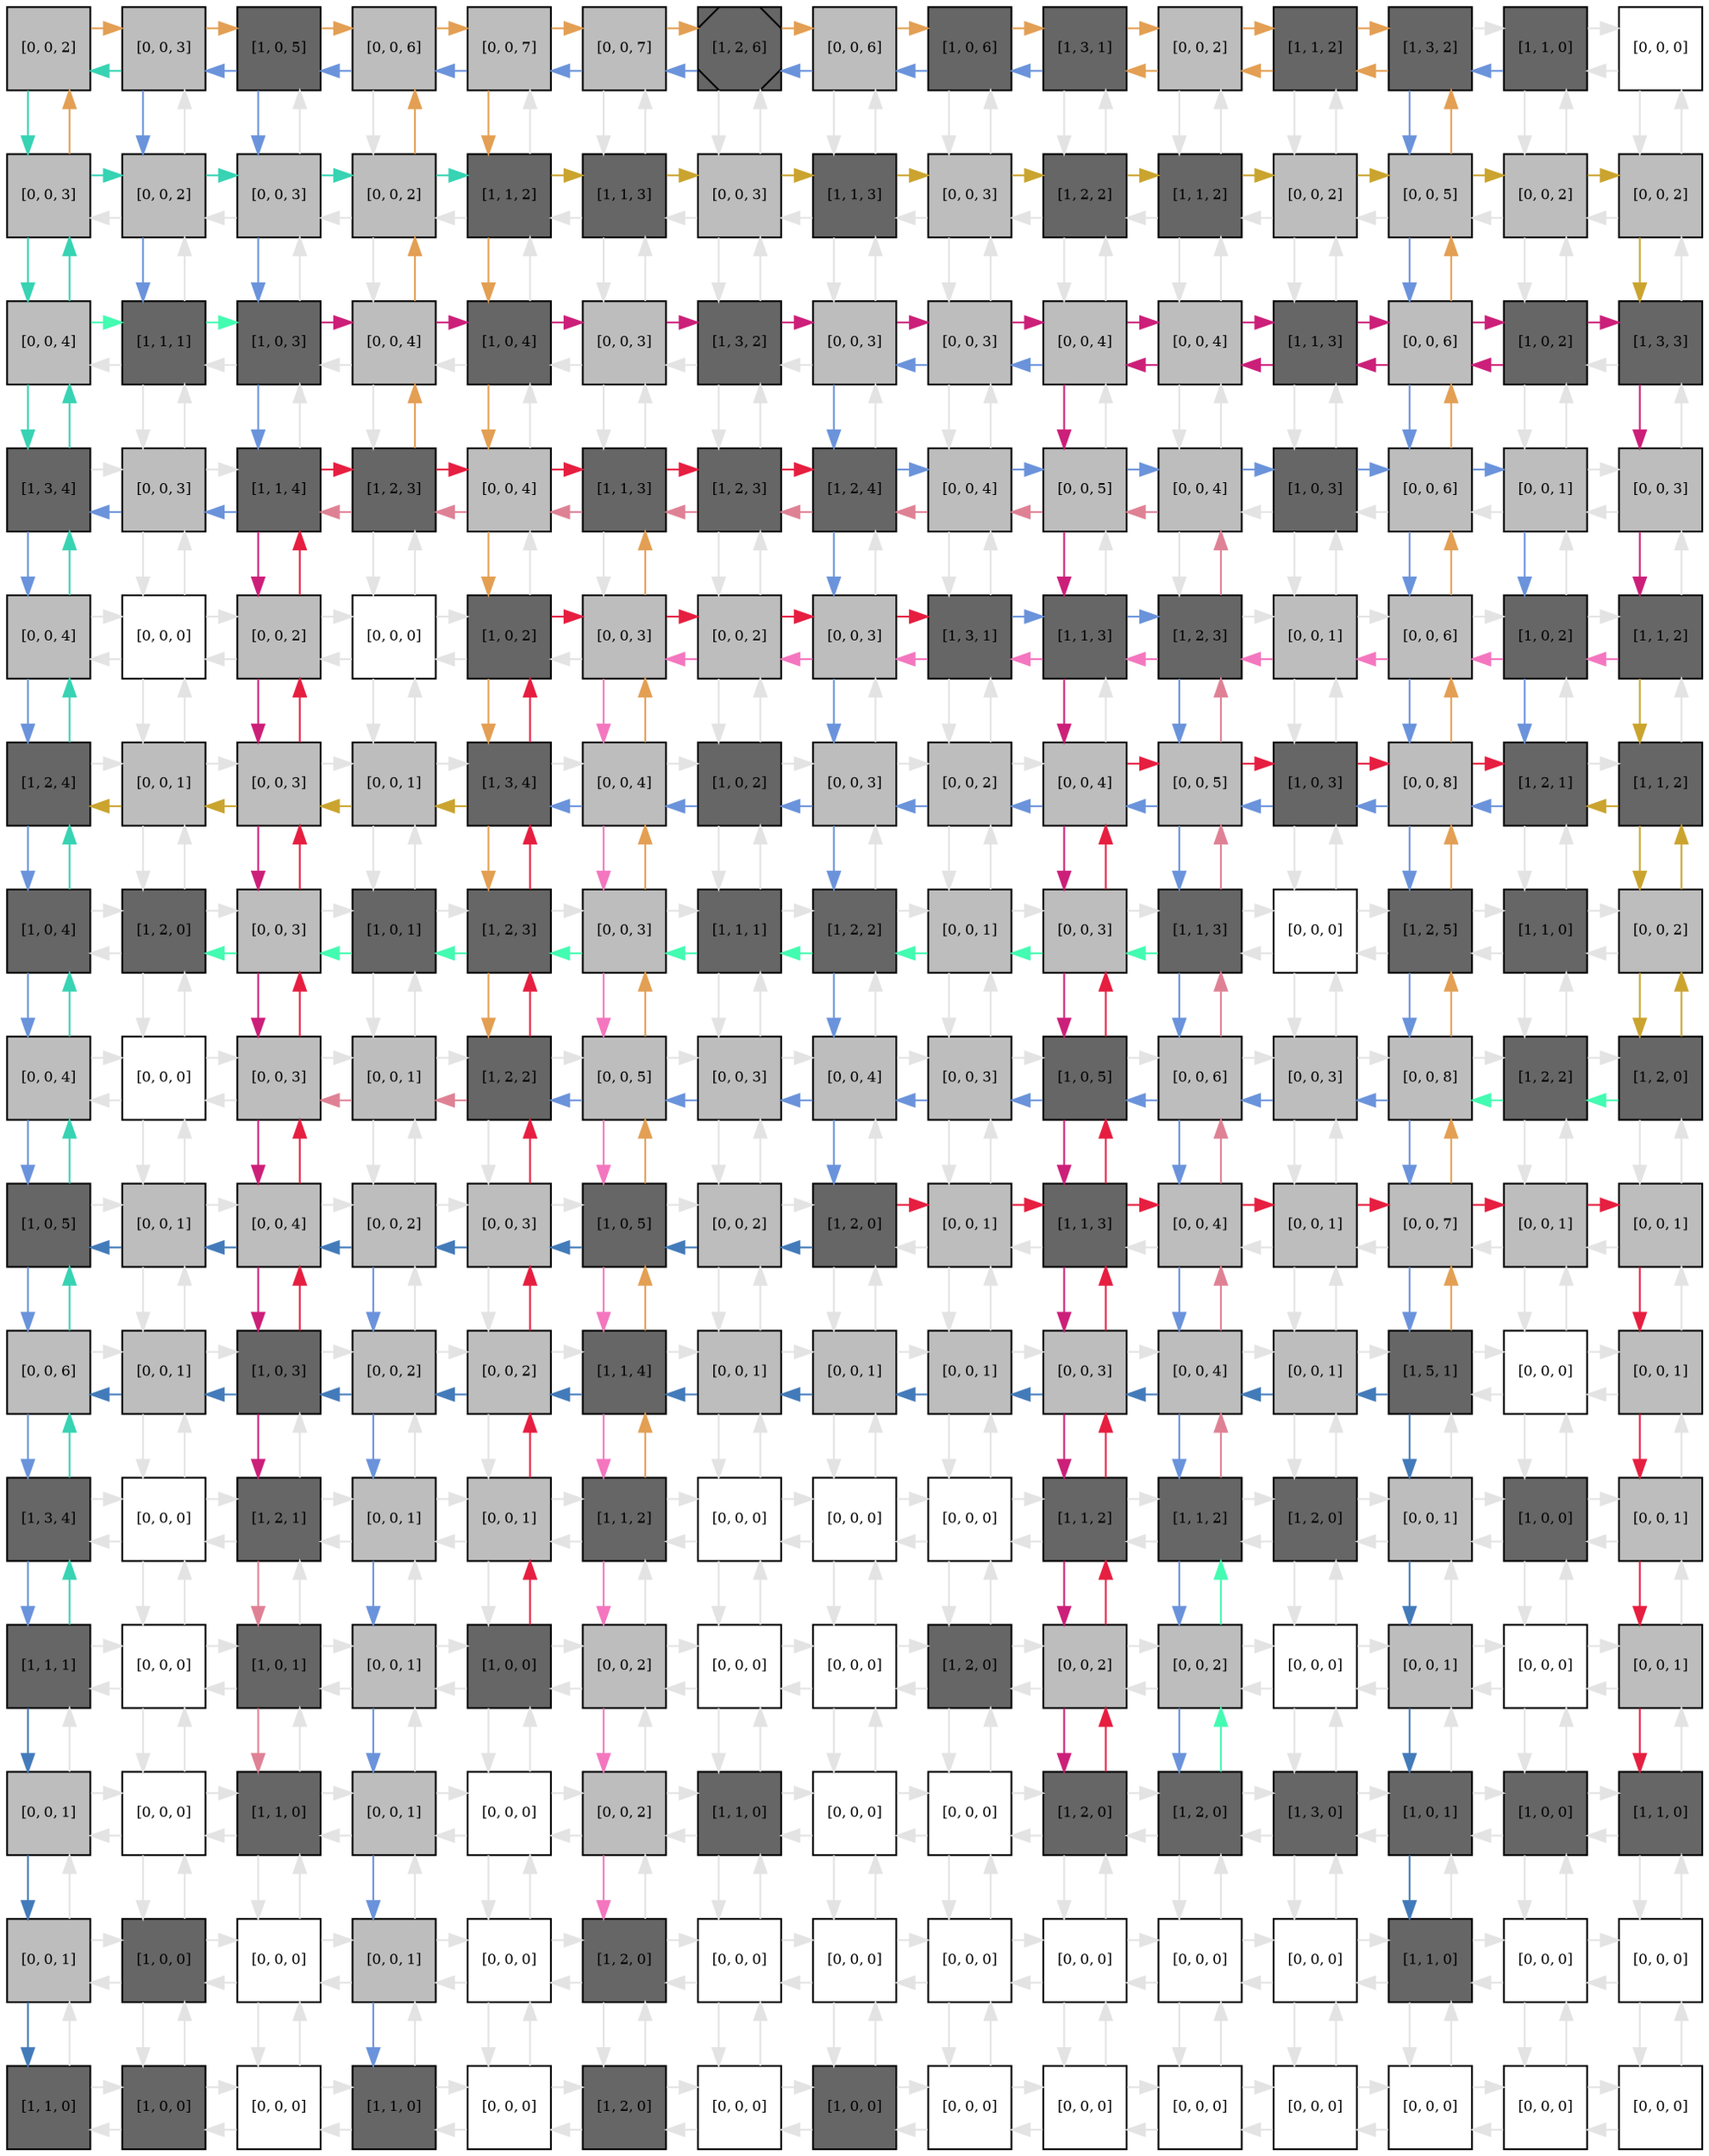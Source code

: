 digraph layout  {
rankdir=TB;
splines=ortho;
node [fixedsize=false, style=filled, width="0.6"];
edge [constraint=false];
0 [fillcolor="#bdbdbd", fontsize=8, label="[0, 0, 2]", shape=square, tooltip="name: None,\nin_degree: 2,\nout_degree: 2"];
1 [fillcolor="#bdbdbd", fontsize=8, label="[0, 0, 3]", shape=square, tooltip="name: None,\nin_degree: 3,\nout_degree: 3"];
2 [fillcolor="#666666", fontsize=8, label="[1, 0, 5]", shape=square, tooltip="name:  glucose_ext ,\nin_degree: 3,\nout_degree: 3"];
3 [fillcolor="#bdbdbd", fontsize=8, label="[0, 0, 6]", shape=square, tooltip="name: None,\nin_degree: 3,\nout_degree: 3"];
4 [fillcolor="#bdbdbd", fontsize=8, label="[0, 0, 7]", shape=square, tooltip="name: None,\nin_degree: 3,\nout_degree: 3"];
5 [fillcolor="#bdbdbd", fontsize=8, label="[0, 0, 7]", shape=square, tooltip="name: None,\nin_degree: 3,\nout_degree: 3"];
6 [fillcolor="#666666", fontsize=8, label="[1, 2, 6]", shape=Msquare, tooltip="name:  Mig3p ,\nin_degree: 3,\nout_degree: 3"];
7 [fillcolor="#bdbdbd", fontsize=8, label="[0, 0, 6]", shape=square, tooltip="name: None,\nin_degree: 3,\nout_degree: 3"];
8 [fillcolor="#666666", fontsize=8, label="[1, 0, 6]", shape=square, tooltip="name:  RGT1 ,\nin_degree: 3,\nout_degree: 3"];
9 [fillcolor="#666666", fontsize=8, label="[1, 3, 1]", shape=square, tooltip="name:  Rgt1p ,\nin_degree: 3,\nout_degree: 3"];
10 [fillcolor="#bdbdbd", fontsize=8, label="[0, 0, 2]", shape=square, tooltip="name: None,\nin_degree: 3,\nout_degree: 3"];
11 [fillcolor="#666666", fontsize=8, label="[1, 1, 2]", shape=square, tooltip="name:  4ORFs ,\nin_degree: 3,\nout_degree: 3"];
12 [fillcolor="#666666", fontsize=8, label="[1, 3, 2]", shape=square, tooltip="name:  GAL1 ,\nin_degree: 3,\nout_degree: 3"];
13 [fillcolor="#666666", fontsize=8, label="[1, 1, 0]", shape=square, tooltip="name:  MTH1 ,\nin_degree: 3,\nout_degree: 3"];
14 [fillcolor="#FFFFFF", fontsize=8, label="[0, 0, 0]", shape=square, tooltip="name: None,\nin_degree: 2,\nout_degree: 2"];
15 [fillcolor="#bdbdbd", fontsize=8, label="[0, 0, 3]", shape=square, tooltip="name: None,\nin_degree: 3,\nout_degree: 3"];
16 [fillcolor="#bdbdbd", fontsize=8, label="[0, 0, 2]", shape=square, tooltip="name: None,\nin_degree: 4,\nout_degree: 4"];
17 [fillcolor="#bdbdbd", fontsize=8, label="[0, 0, 3]", shape=square, tooltip="name: None,\nin_degree: 4,\nout_degree: 4"];
18 [fillcolor="#bdbdbd", fontsize=8, label="[0, 0, 2]", shape=square, tooltip="name: None,\nin_degree: 4,\nout_degree: 4"];
19 [fillcolor="#666666", fontsize=8, label="[1, 1, 2]", shape=square, tooltip="name:  GAL4 ,\nin_degree: 4,\nout_degree: 4"];
20 [fillcolor="#666666", fontsize=8, label="[1, 1, 3]", shape=square, tooltip="name:  HXT8 ,\nin_degree: 4,\nout_degree: 4"];
21 [fillcolor="#bdbdbd", fontsize=8, label="[0, 0, 3]", shape=square, tooltip="name: None,\nin_degree: 4,\nout_degree: 4"];
22 [fillcolor="#666666", fontsize=8, label="[1, 1, 3]", shape=square, tooltip="name:  HXT5 ,\nin_degree: 4,\nout_degree: 4"];
23 [fillcolor="#bdbdbd", fontsize=8, label="[0, 0, 3]", shape=square, tooltip="name: None,\nin_degree: 4,\nout_degree: 4"];
24 [fillcolor="#666666", fontsize=8, label="[1, 2, 2]", shape=square, tooltip="name:  SUC2 ,\nin_degree: 4,\nout_degree: 4"];
25 [fillcolor="#666666", fontsize=8, label="[1, 1, 2]", shape=square, tooltip="name:  GAL7 ,\nin_degree: 4,\nout_degree: 4"];
26 [fillcolor="#bdbdbd", fontsize=8, label="[0, 0, 2]", shape=square, tooltip="name: None,\nin_degree: 4,\nout_degree: 4"];
27 [fillcolor="#bdbdbd", fontsize=8, label="[0, 0, 5]", shape=square, tooltip="name: None,\nin_degree: 4,\nout_degree: 4"];
28 [fillcolor="#bdbdbd", fontsize=8, label="[0, 0, 2]", shape=square, tooltip="name: None,\nin_degree: 4,\nout_degree: 4"];
29 [fillcolor="#bdbdbd", fontsize=8, label="[0, 0, 2]", shape=square, tooltip="name: None,\nin_degree: 3,\nout_degree: 3"];
30 [fillcolor="#bdbdbd", fontsize=8, label="[0, 0, 4]", shape=square, tooltip="name: None,\nin_degree: 3,\nout_degree: 3"];
31 [fillcolor="#666666", fontsize=8, label="[1, 1, 1]", shape=square, tooltip="name:  STD1 ,\nin_degree: 4,\nout_degree: 4"];
32 [fillcolor="#666666", fontsize=8, label="[1, 0, 3]", shape=square, tooltip="name:  GAL11 ,\nin_degree: 4,\nout_degree: 4"];
33 [fillcolor="#bdbdbd", fontsize=8, label="[0, 0, 4]", shape=square, tooltip="name: None,\nin_degree: 4,\nout_degree: 4"];
34 [fillcolor="#666666", fontsize=8, label="[1, 0, 4]", shape=square, tooltip="name: GLC7,\nin_degree: 4,\nout_degree: 4"];
35 [fillcolor="#bdbdbd", fontsize=8, label="[0, 0, 3]", shape=square, tooltip="name: None,\nin_degree: 4,\nout_degree: 4"];
36 [fillcolor="#666666", fontsize=8, label="[1, 3, 2]", shape=square, tooltip="name:  SNF3 ,\nin_degree: 4,\nout_degree: 4"];
37 [fillcolor="#bdbdbd", fontsize=8, label="[0, 0, 3]", shape=square, tooltip="name: None,\nin_degree: 4,\nout_degree: 4"];
38 [fillcolor="#bdbdbd", fontsize=8, label="[0, 0, 3]", shape=square, tooltip="name: None,\nin_degree: 4,\nout_degree: 4"];
39 [fillcolor="#bdbdbd", fontsize=8, label="[0, 0, 4]", shape=square, tooltip="name: None,\nin_degree: 4,\nout_degree: 4"];
40 [fillcolor="#bdbdbd", fontsize=8, label="[0, 0, 4]", shape=square, tooltip="name: None,\nin_degree: 4,\nout_degree: 4"];
41 [fillcolor="#666666", fontsize=8, label="[1, 1, 3]", shape=square, tooltip="name:  CAT8 ,\nin_degree: 4,\nout_degree: 4"];
42 [fillcolor="#bdbdbd", fontsize=8, label="[0, 0, 6]", shape=square, tooltip="name: None,\nin_degree: 4,\nout_degree: 4"];
43 [fillcolor="#666666", fontsize=8, label="[1, 0, 2]", shape=square, tooltip="name:  maltose_ext ,\nin_degree: 4,\nout_degree: 4"];
44 [fillcolor="#666666", fontsize=8, label="[1, 3, 3]", shape=square, tooltip="name:  HXT4 ,\nin_degree: 3,\nout_degree: 3"];
45 [fillcolor="#666666", fontsize=8, label="[1, 3, 4]", shape=square, tooltip="name:  Std1p ,\nin_degree: 3,\nout_degree: 3"];
46 [fillcolor="#bdbdbd", fontsize=8, label="[0, 0, 3]", shape=square, tooltip="name: None,\nin_degree: 4,\nout_degree: 4"];
47 [fillcolor="#666666", fontsize=8, label="[1, 1, 4]", shape=square, tooltip="name:  MIG2 ,\nin_degree: 4,\nout_degree: 4"];
48 [fillcolor="#666666", fontsize=8, label="[1, 2, 3]", shape=square, tooltip="name:  Mig1p ,\nin_degree: 4,\nout_degree: 4"];
49 [fillcolor="#bdbdbd", fontsize=8, label="[0, 0, 4]", shape=square, tooltip="name: None,\nin_degree: 4,\nout_degree: 4"];
50 [fillcolor="#666666", fontsize=8, label="[1, 1, 3]", shape=square, tooltip="name:  MALR ,\nin_degree: 4,\nout_degree: 4"];
51 [fillcolor="#666666", fontsize=8, label="[1, 2, 3]", shape=square, tooltip="name:  Snf3p ,\nin_degree: 4,\nout_degree: 4"];
52 [fillcolor="#666666", fontsize=8, label="[1, 2, 4]", shape=square, tooltip="name:  Rgt2p ,\nin_degree: 4,\nout_degree: 4"];
53 [fillcolor="#bdbdbd", fontsize=8, label="[0, 0, 4]", shape=square, tooltip="name: None,\nin_degree: 4,\nout_degree: 4"];
54 [fillcolor="#bdbdbd", fontsize=8, label="[0, 0, 5]", shape=square, tooltip="name: None,\nin_degree: 4,\nout_degree: 4"];
55 [fillcolor="#bdbdbd", fontsize=8, label="[0, 0, 4]", shape=square, tooltip="name: None,\nin_degree: 4,\nout_degree: 4"];
56 [fillcolor="#666666", fontsize=8, label="[1, 0, 3]", shape=square, tooltip="name:  YCK1_2 ,\nin_degree: 4,\nout_degree: 4"];
57 [fillcolor="#bdbdbd", fontsize=8, label="[0, 0, 6]", shape=square, tooltip="name: None,\nin_degree: 4,\nout_degree: 4"];
58 [fillcolor="#bdbdbd", fontsize=8, label="[0, 0, 1]", shape=square, tooltip="name: None,\nin_degree: 4,\nout_degree: 4"];
59 [fillcolor="#bdbdbd", fontsize=8, label="[0, 0, 3]", shape=square, tooltip="name: None,\nin_degree: 3,\nout_degree: 3"];
60 [fillcolor="#bdbdbd", fontsize=8, label="[0, 0, 4]", shape=square, tooltip="name: None,\nin_degree: 3,\nout_degree: 3"];
61 [fillcolor="#FFFFFF", fontsize=8, label="[0, 0, 0]", shape=square, tooltip="name: None,\nin_degree: 4,\nout_degree: 4"];
62 [fillcolor="#bdbdbd", fontsize=8, label="[0, 0, 2]", shape=square, tooltip="name: None,\nin_degree: 4,\nout_degree: 4"];
63 [fillcolor="#FFFFFF", fontsize=8, label="[0, 0, 0]", shape=square, tooltip="name: None,\nin_degree: 4,\nout_degree: 4"];
64 [fillcolor="#666666", fontsize=8, label="[1, 0, 2]", shape=square, tooltip="name:  GRR1 ,\nin_degree: 4,\nout_degree: 4"];
65 [fillcolor="#bdbdbd", fontsize=8, label="[0, 0, 3]", shape=square, tooltip="name: None,\nin_degree: 4,\nout_degree: 4"];
66 [fillcolor="#bdbdbd", fontsize=8, label="[0, 0, 2]", shape=square, tooltip="name: None,\nin_degree: 4,\nout_degree: 4"];
67 [fillcolor="#bdbdbd", fontsize=8, label="[0, 0, 3]", shape=square, tooltip="name: None,\nin_degree: 4,\nout_degree: 4"];
68 [fillcolor="#666666", fontsize=8, label="[1, 3, 1]", shape=square, tooltip="name:  Snf1p ,\nin_degree: 4,\nout_degree: 4"];
69 [fillcolor="#666666", fontsize=8, label="[1, 1, 3]", shape=square, tooltip="name:  MIG3 ,\nin_degree: 4,\nout_degree: 4"];
70 [fillcolor="#666666", fontsize=8, label="[1, 2, 3]", shape=square, tooltip="name:  Gal3p ,\nin_degree: 4,\nout_degree: 4"];
71 [fillcolor="#bdbdbd", fontsize=8, label="[0, 0, 1]", shape=square, tooltip="name: None,\nin_degree: 4,\nout_degree: 4"];
72 [fillcolor="#bdbdbd", fontsize=8, label="[0, 0, 6]", shape=square, tooltip="name: None,\nin_degree: 4,\nout_degree: 4"];
73 [fillcolor="#666666", fontsize=8, label="[1, 0, 2]", shape=square, tooltip="name: RGT1,\nin_degree: 4,\nout_degree: 4"];
74 [fillcolor="#666666", fontsize=8, label="[1, 1, 2]", shape=square, tooltip="name:  Gal11p ,\nin_degree: 3,\nout_degree: 3"];
75 [fillcolor="#666666", fontsize=8, label="[1, 2, 4]", shape=square, tooltip="name:  MEL1 ,\nin_degree: 3,\nout_degree: 3"];
76 [fillcolor="#bdbdbd", fontsize=8, label="[0, 0, 1]", shape=square, tooltip="name: None,\nin_degree: 4,\nout_degree: 4"];
77 [fillcolor="#bdbdbd", fontsize=8, label="[0, 0, 3]", shape=square, tooltip="name: None,\nin_degree: 4,\nout_degree: 4"];
78 [fillcolor="#bdbdbd", fontsize=8, label="[0, 0, 1]", shape=square, tooltip="name: None,\nin_degree: 4,\nout_degree: 4"];
79 [fillcolor="#666666", fontsize=8, label="[1, 3, 4]", shape=square, tooltip="name:  Glc7Reg1 ,\nin_degree: 4,\nout_degree: 4"];
80 [fillcolor="#bdbdbd", fontsize=8, label="[0, 0, 4]", shape=square, tooltip="name: None,\nin_degree: 4,\nout_degree: 4"];
81 [fillcolor="#666666", fontsize=8, label="[1, 0, 2]", shape=square, tooltip="name: REG1,\nin_degree: 4,\nout_degree: 4"];
82 [fillcolor="#bdbdbd", fontsize=8, label="[0, 0, 3]", shape=square, tooltip="name: None,\nin_degree: 4,\nout_degree: 4"];
83 [fillcolor="#bdbdbd", fontsize=8, label="[0, 0, 2]", shape=square, tooltip="name: None,\nin_degree: 4,\nout_degree: 4"];
84 [fillcolor="#bdbdbd", fontsize=8, label="[0, 0, 4]", shape=square, tooltip="name: None,\nin_degree: 4,\nout_degree: 4"];
85 [fillcolor="#bdbdbd", fontsize=8, label="[0, 0, 5]", shape=square, tooltip="name: None,\nin_degree: 4,\nout_degree: 4"];
86 [fillcolor="#666666", fontsize=8, label="[1, 0, 3]", shape=square, tooltip="name:  SNF1 ,\nin_degree: 4,\nout_degree: 4"];
87 [fillcolor="#bdbdbd", fontsize=8, label="[0, 0, 8]", shape=square, tooltip="name: None,\nin_degree: 4,\nout_degree: 4"];
88 [fillcolor="#666666", fontsize=8, label="[1, 2, 1]", shape=square, tooltip="name:  MalRp ,\nin_degree: 4,\nout_degree: 4"];
89 [fillcolor="#666666", fontsize=8, label="[1, 1, 2]", shape=square, tooltip="name:  GAL10 ,\nin_degree: 3,\nout_degree: 3"];
90 [fillcolor="#666666", fontsize=8, label="[1, 0, 4]", shape=square, tooltip="name:  GLC7 ,\nin_degree: 3,\nout_degree: 3"];
91 [fillcolor="#666666", fontsize=8, label="[1, 2, 0]", shape=square, tooltip="name:  MDH2 ,\nin_degree: 4,\nout_degree: 4"];
92 [fillcolor="#bdbdbd", fontsize=8, label="[0, 0, 3]", shape=square, tooltip="name: None,\nin_degree: 4,\nout_degree: 4"];
93 [fillcolor="#666666", fontsize=8, label="[1, 0, 1]", shape=square, tooltip="name: SNF1,\nin_degree: 4,\nout_degree: 4"];
94 [fillcolor="#666666", fontsize=8, label="[1, 2, 3]", shape=square, tooltip="name:  MALT ,\nin_degree: 4,\nout_degree: 4"];
95 [fillcolor="#bdbdbd", fontsize=8, label="[0, 0, 3]", shape=square, tooltip="name: None,\nin_degree: 4,\nout_degree: 4"];
96 [fillcolor="#666666", fontsize=8, label="[1, 1, 1]", shape=square, tooltip="name:  MalTp ,\nin_degree: 4,\nout_degree: 4"];
97 [fillcolor="#666666", fontsize=8, label="[1, 2, 2]", shape=square, tooltip="name:  MALS ,\nin_degree: 4,\nout_degree: 4"];
98 [fillcolor="#bdbdbd", fontsize=8, label="[0, 0, 1]", shape=square, tooltip="name: None,\nin_degree: 4,\nout_degree: 4"];
99 [fillcolor="#bdbdbd", fontsize=8, label="[0, 0, 3]", shape=square, tooltip="name: None,\nin_degree: 4,\nout_degree: 4"];
100 [fillcolor="#666666", fontsize=8, label="[1, 1, 3]", shape=square, tooltip="name:  GAL5 ,\nin_degree: 4,\nout_degree: 4"];
101 [fillcolor="#FFFFFF", fontsize=8, label="[0, 0, 0]", shape=square, tooltip="name: None,\nin_degree: 4,\nout_degree: 4"];
102 [fillcolor="#666666", fontsize=8, label="[1, 2, 5]", shape=square, tooltip="name:  HXT2 ,\nin_degree: 4,\nout_degree: 4"];
103 [fillcolor="#666666", fontsize=8, label="[1, 1, 0]", shape=square, tooltip="name:  GAL3 ,\nin_degree: 4,\nout_degree: 4"];
104 [fillcolor="#bdbdbd", fontsize=8, label="[0, 0, 2]", shape=square, tooltip="name: None,\nin_degree: 3,\nout_degree: 3"];
105 [fillcolor="#bdbdbd", fontsize=8, label="[0, 0, 4]", shape=square, tooltip="name: None,\nin_degree: 3,\nout_degree: 3"];
106 [fillcolor="#FFFFFF", fontsize=8, label="[0, 0, 0]", shape=square, tooltip="name: None,\nin_degree: 4,\nout_degree: 4"];
107 [fillcolor="#bdbdbd", fontsize=8, label="[0, 0, 3]", shape=square, tooltip="name: None,\nin_degree: 4,\nout_degree: 4"];
108 [fillcolor="#bdbdbd", fontsize=8, label="[0, 0, 1]", shape=square, tooltip="name: None,\nin_degree: 4,\nout_degree: 4"];
109 [fillcolor="#666666", fontsize=8, label="[1, 2, 2]", shape=square, tooltip="name:  HXT3 ,\nin_degree: 4,\nout_degree: 4"];
110 [fillcolor="#bdbdbd", fontsize=8, label="[0, 0, 5]", shape=square, tooltip="name: None,\nin_degree: 4,\nout_degree: 4"];
111 [fillcolor="#bdbdbd", fontsize=8, label="[0, 0, 3]", shape=square, tooltip="name: None,\nin_degree: 4,\nout_degree: 4"];
112 [fillcolor="#bdbdbd", fontsize=8, label="[0, 0, 4]", shape=square, tooltip="name: None,\nin_degree: 4,\nout_degree: 4"];
113 [fillcolor="#bdbdbd", fontsize=8, label="[0, 0, 3]", shape=square, tooltip="name: None,\nin_degree: 4,\nout_degree: 4"];
114 [fillcolor="#666666", fontsize=8, label="[1, 0, 5]", shape=square, tooltip="name:  galactose_ext ,\nin_degree: 4,\nout_degree: 4"];
115 [fillcolor="#bdbdbd", fontsize=8, label="[0, 0, 6]", shape=square, tooltip="name: None,\nin_degree: 4,\nout_degree: 4"];
116 [fillcolor="#bdbdbd", fontsize=8, label="[0, 0, 3]", shape=square, tooltip="name: None,\nin_degree: 4,\nout_degree: 4"];
117 [fillcolor="#bdbdbd", fontsize=8, label="[0, 0, 8]", shape=square, tooltip="name: None,\nin_degree: 4,\nout_degree: 4"];
118 [fillcolor="#666666", fontsize=8, label="[1, 2, 2]", shape=square, tooltip="name:  ICL1 ,\nin_degree: 4,\nout_degree: 4"];
119 [fillcolor="#666666", fontsize=8, label="[1, 2, 0]", shape=square, tooltip="name:  Gal4p ,\nin_degree: 3,\nout_degree: 3"];
120 [fillcolor="#666666", fontsize=8, label="[1, 0, 5]", shape=square, tooltip="name:  REG1 ,\nin_degree: 3,\nout_degree: 3"];
121 [fillcolor="#bdbdbd", fontsize=8, label="[0, 0, 1]", shape=square, tooltip="name: None,\nin_degree: 4,\nout_degree: 4"];
122 [fillcolor="#bdbdbd", fontsize=8, label="[0, 0, 4]", shape=square, tooltip="name: None,\nin_degree: 4,\nout_degree: 4"];
123 [fillcolor="#bdbdbd", fontsize=8, label="[0, 0, 2]", shape=square, tooltip="name: None,\nin_degree: 4,\nout_degree: 4"];
124 [fillcolor="#bdbdbd", fontsize=8, label="[0, 0, 3]", shape=square, tooltip="name: None,\nin_degree: 4,\nout_degree: 4"];
125 [fillcolor="#666666", fontsize=8, label="[1, 0, 5]", shape=square, tooltip="name: glucose_ext,\nin_degree: 4,\nout_degree: 4"];
126 [fillcolor="#bdbdbd", fontsize=8, label="[0, 0, 2]", shape=square, tooltip="name: None,\nin_degree: 4,\nout_degree: 4"];
127 [fillcolor="#666666", fontsize=8, label="[1, 2, 0]", shape=square, tooltip="name:  Cat8p ,\nin_degree: 4,\nout_degree: 4"];
128 [fillcolor="#bdbdbd", fontsize=8, label="[0, 0, 1]", shape=square, tooltip="name: None,\nin_degree: 4,\nout_degree: 4"];
129 [fillcolor="#666666", fontsize=8, label="[1, 1, 3]", shape=square, tooltip="name:  ACS1 ,\nin_degree: 4,\nout_degree: 4"];
130 [fillcolor="#bdbdbd", fontsize=8, label="[0, 0, 4]", shape=square, tooltip="name: None,\nin_degree: 4,\nout_degree: 4"];
131 [fillcolor="#bdbdbd", fontsize=8, label="[0, 0, 1]", shape=square, tooltip="name: None,\nin_degree: 4,\nout_degree: 4"];
132 [fillcolor="#bdbdbd", fontsize=8, label="[0, 0, 7]", shape=square, tooltip="name: None,\nin_degree: 4,\nout_degree: 4"];
133 [fillcolor="#bdbdbd", fontsize=8, label="[0, 0, 1]", shape=square, tooltip="name: None,\nin_degree: 4,\nout_degree: 4"];
134 [fillcolor="#bdbdbd", fontsize=8, label="[0, 0, 1]", shape=square, tooltip="name: None,\nin_degree: 3,\nout_degree: 3"];
135 [fillcolor="#bdbdbd", fontsize=8, label="[0, 0, 6]", shape=square, tooltip="name: None,\nin_degree: 3,\nout_degree: 3"];
136 [fillcolor="#bdbdbd", fontsize=8, label="[0, 0, 1]", shape=square, tooltip="name: None,\nin_degree: 4,\nout_degree: 4"];
137 [fillcolor="#666666", fontsize=8, label="[1, 0, 3]", shape=square, tooltip="name:  RGT2 ,\nin_degree: 4,\nout_degree: 4"];
138 [fillcolor="#bdbdbd", fontsize=8, label="[0, 0, 2]", shape=square, tooltip="name: None,\nin_degree: 4,\nout_degree: 4"];
139 [fillcolor="#bdbdbd", fontsize=8, label="[0, 0, 2]", shape=square, tooltip="name: None,\nin_degree: 4,\nout_degree: 4"];
140 [fillcolor="#666666", fontsize=8, label="[1, 1, 4]", shape=square, tooltip="name:  SFC1 ,\nin_degree: 4,\nout_degree: 4"];
141 [fillcolor="#bdbdbd", fontsize=8, label="[0, 0, 1]", shape=square, tooltip="name: None,\nin_degree: 4,\nout_degree: 4"];
142 [fillcolor="#bdbdbd", fontsize=8, label="[0, 0, 1]", shape=square, tooltip="name: None,\nin_degree: 4,\nout_degree: 4"];
143 [fillcolor="#bdbdbd", fontsize=8, label="[0, 0, 1]", shape=square, tooltip="name: None,\nin_degree: 4,\nout_degree: 4"];
144 [fillcolor="#bdbdbd", fontsize=8, label="[0, 0, 3]", shape=square, tooltip="name: None,\nin_degree: 4,\nout_degree: 4"];
145 [fillcolor="#bdbdbd", fontsize=8, label="[0, 0, 4]", shape=square, tooltip="name: None,\nin_degree: 4,\nout_degree: 4"];
146 [fillcolor="#bdbdbd", fontsize=8, label="[0, 0, 1]", shape=square, tooltip="name: None,\nin_degree: 4,\nout_degree: 4"];
147 [fillcolor="#666666", fontsize=8, label="[1, 5, 1]", shape=square, tooltip="name:  Mth1p ,\nin_degree: 4,\nout_degree: 4"];
148 [fillcolor="#FFFFFF", fontsize=8, label="[0, 0, 0]", shape=square, tooltip="name: None,\nin_degree: 4,\nout_degree: 4"];
149 [fillcolor="#bdbdbd", fontsize=8, label="[0, 0, 1]", shape=square, tooltip="name: None,\nin_degree: 3,\nout_degree: 3"];
150 [fillcolor="#666666", fontsize=8, label="[1, 3, 4]", shape=square, tooltip="name:  HXT1 ,\nin_degree: 3,\nout_degree: 3"];
151 [fillcolor="#FFFFFF", fontsize=8, label="[0, 0, 0]", shape=square, tooltip="name: None,\nin_degree: 4,\nout_degree: 4"];
152 [fillcolor="#666666", fontsize=8, label="[1, 2, 1]", shape=square, tooltip="name:  MIG1 ,\nin_degree: 4,\nout_degree: 4"];
153 [fillcolor="#bdbdbd", fontsize=8, label="[0, 0, 1]", shape=square, tooltip="name: None,\nin_degree: 4,\nout_degree: 4"];
154 [fillcolor="#bdbdbd", fontsize=8, label="[0, 0, 1]", shape=square, tooltip="name: None,\nin_degree: 4,\nout_degree: 4"];
155 [fillcolor="#666666", fontsize=8, label="[1, 1, 2]", shape=square, tooltip="name:  SCF_grr1 ,\nin_degree: 4,\nout_degree: 4"];
156 [fillcolor="#FFFFFF", fontsize=8, label="[0, 0, 0]", shape=square, tooltip="name: None,\nin_degree: 4,\nout_degree: 4"];
157 [fillcolor="#FFFFFF", fontsize=8, label="[0, 0, 0]", shape=square, tooltip="name: None,\nin_degree: 4,\nout_degree: 4"];
158 [fillcolor="#FFFFFF", fontsize=8, label="[0, 0, 0]", shape=square, tooltip="name: None,\nin_degree: 4,\nout_degree: 4"];
159 [fillcolor="#666666", fontsize=8, label="[1, 1, 2]", shape=square, tooltip="name:  Gal2p ,\nin_degree: 4,\nout_degree: 4"];
160 [fillcolor="#666666", fontsize=8, label="[1, 1, 2]", shape=square, tooltip="name:  Yck1p ,\nin_degree: 4,\nout_degree: 4"];
161 [fillcolor="#666666", fontsize=8, label="[1, 2, 0]", shape=square, tooltip="name:  galactose_int ,\nin_degree: 4,\nout_degree: 4"];
162 [fillcolor="#bdbdbd", fontsize=8, label="[0, 0, 1]", shape=square, tooltip="name: None,\nin_degree: 4,\nout_degree: 4"];
163 [fillcolor="#666666", fontsize=8, label="[1, 0, 0]", shape=square, tooltip="name: GAL11,\nin_degree: 4,\nout_degree: 4"];
164 [fillcolor="#bdbdbd", fontsize=8, label="[0, 0, 1]", shape=square, tooltip="name: None,\nin_degree: 3,\nout_degree: 3"];
165 [fillcolor="#666666", fontsize=8, label="[1, 1, 1]", shape=square, tooltip="name:  Mig2p ,\nin_degree: 3,\nout_degree: 3"];
166 [fillcolor="#FFFFFF", fontsize=8, label="[0, 0, 0]", shape=square, tooltip="name: None,\nin_degree: 4,\nout_degree: 4"];
167 [fillcolor="#666666", fontsize=8, label="[1, 0, 1]", shape=square, tooltip="name: GRR1,\nin_degree: 4,\nout_degree: 4"];
168 [fillcolor="#bdbdbd", fontsize=8, label="[0, 0, 1]", shape=square, tooltip="name: None,\nin_degree: 4,\nout_degree: 4"];
169 [fillcolor="#666666", fontsize=8, label="[1, 0, 0]", shape=square, tooltip="name:  SNF4 ,\nin_degree: 4,\nout_degree: 4"];
170 [fillcolor="#bdbdbd", fontsize=8, label="[0, 0, 2]", shape=square, tooltip="name: None,\nin_degree: 4,\nout_degree: 4"];
171 [fillcolor="#FFFFFF", fontsize=8, label="[0, 0, 0]", shape=square, tooltip="name: None,\nin_degree: 4,\nout_degree: 4"];
172 [fillcolor="#FFFFFF", fontsize=8, label="[0, 0, 0]", shape=square, tooltip="name: None,\nin_degree: 4,\nout_degree: 4"];
173 [fillcolor="#666666", fontsize=8, label="[1, 2, 0]", shape=square, tooltip="name:  MLS1 ,\nin_degree: 4,\nout_degree: 4"];
174 [fillcolor="#bdbdbd", fontsize=8, label="[0, 0, 2]", shape=square, tooltip="name: None,\nin_degree: 4,\nout_degree: 4"];
175 [fillcolor="#bdbdbd", fontsize=8, label="[0, 0, 2]", shape=square, tooltip="name: None,\nin_degree: 4,\nout_degree: 4"];
176 [fillcolor="#FFFFFF", fontsize=8, label="[0, 0, 0]", shape=square, tooltip="name: None,\nin_degree: 4,\nout_degree: 4"];
177 [fillcolor="#bdbdbd", fontsize=8, label="[0, 0, 1]", shape=square, tooltip="name: None,\nin_degree: 4,\nout_degree: 4"];
178 [fillcolor="#FFFFFF", fontsize=8, label="[0, 0, 0]", shape=square, tooltip="name: None,\nin_degree: 4,\nout_degree: 4"];
179 [fillcolor="#bdbdbd", fontsize=8, label="[0, 0, 1]", shape=square, tooltip="name: None,\nin_degree: 3,\nout_degree: 3"];
180 [fillcolor="#bdbdbd", fontsize=8, label="[0, 0, 1]", shape=square, tooltip="name: None,\nin_degree: 3,\nout_degree: 3"];
181 [fillcolor="#FFFFFF", fontsize=8, label="[0, 0, 0]", shape=square, tooltip="name: None,\nin_degree: 4,\nout_degree: 4"];
182 [fillcolor="#666666", fontsize=8, label="[1, 1, 0]", shape=square, tooltip="name:  GAL80 ,\nin_degree: 4,\nout_degree: 4"];
183 [fillcolor="#bdbdbd", fontsize=8, label="[0, 0, 1]", shape=square, tooltip="name: None,\nin_degree: 4,\nout_degree: 4"];
184 [fillcolor="#FFFFFF", fontsize=8, label="[0, 0, 0]", shape=square, tooltip="name: None,\nin_degree: 4,\nout_degree: 4"];
185 [fillcolor="#bdbdbd", fontsize=8, label="[0, 0, 2]", shape=square, tooltip="name: None,\nin_degree: 4,\nout_degree: 4"];
186 [fillcolor="#666666", fontsize=8, label="[1, 1, 0]", shape=square, tooltip="name:  SIP4 ,\nin_degree: 4,\nout_degree: 4"];
187 [fillcolor="#FFFFFF", fontsize=8, label="[0, 0, 0]", shape=square, tooltip="name: None,\nin_degree: 4,\nout_degree: 4"];
188 [fillcolor="#FFFFFF", fontsize=8, label="[0, 0, 0]", shape=square, tooltip="name: None,\nin_degree: 4,\nout_degree: 4"];
189 [fillcolor="#666666", fontsize=8, label="[1, 2, 0]", shape=square, tooltip="name:  maltose_int ,\nin_degree: 4,\nout_degree: 4"];
190 [fillcolor="#666666", fontsize=8, label="[1, 2, 0]", shape=square, tooltip="name:  Sip4p ,\nin_degree: 4,\nout_degree: 4"];
191 [fillcolor="#666666", fontsize=8, label="[1, 3, 0]", shape=square, tooltip="name:  Gal80p ,\nin_degree: 4,\nout_degree: 4"];
192 [fillcolor="#666666", fontsize=8, label="[1, 0, 1]", shape=square, tooltip="name: maltose_ext,\nin_degree: 4,\nout_degree: 4"];
193 [fillcolor="#666666", fontsize=8, label="[1, 0, 0]", shape=square, tooltip="name: galactose_ext,\nin_degree: 4,\nout_degree: 4"];
194 [fillcolor="#666666", fontsize=8, label="[1, 1, 0]", shape=square, tooltip="name:  IDP2 ,\nin_degree: 3,\nout_degree: 3"];
195 [fillcolor="#bdbdbd", fontsize=8, label="[0, 0, 1]", shape=square, tooltip="name: None,\nin_degree: 3,\nout_degree: 3"];
196 [fillcolor="#666666", fontsize=8, label="[1, 0, 0]", shape=square, tooltip="name: RGT2,\nin_degree: 4,\nout_degree: 4"];
197 [fillcolor="#FFFFFF", fontsize=8, label="[0, 0, 0]", shape=square, tooltip="name: None,\nin_degree: 4,\nout_degree: 4"];
198 [fillcolor="#bdbdbd", fontsize=8, label="[0, 0, 1]", shape=square, tooltip="name: None,\nin_degree: 4,\nout_degree: 4"];
199 [fillcolor="#FFFFFF", fontsize=8, label="[0, 0, 0]", shape=square, tooltip="name: None,\nin_degree: 4,\nout_degree: 4"];
200 [fillcolor="#666666", fontsize=8, label="[1, 2, 0]", shape=square, tooltip="name:  GAL2 ,\nin_degree: 4,\nout_degree: 4"];
201 [fillcolor="#FFFFFF", fontsize=8, label="[0, 0, 0]", shape=square, tooltip="name: None,\nin_degree: 4,\nout_degree: 4"];
202 [fillcolor="#FFFFFF", fontsize=8, label="[0, 0, 0]", shape=square, tooltip="name: None,\nin_degree: 4,\nout_degree: 4"];
203 [fillcolor="#FFFFFF", fontsize=8, label="[0, 0, 0]", shape=square, tooltip="name: None,\nin_degree: 4,\nout_degree: 4"];
204 [fillcolor="#FFFFFF", fontsize=8, label="[0, 0, 0]", shape=square, tooltip="name: None,\nin_degree: 4,\nout_degree: 4"];
205 [fillcolor="#FFFFFF", fontsize=8, label="[0, 0, 0]", shape=square, tooltip="name: None,\nin_degree: 4,\nout_degree: 4"];
206 [fillcolor="#FFFFFF", fontsize=8, label="[0, 0, 0]", shape=square, tooltip="name: None,\nin_degree: 4,\nout_degree: 4"];
207 [fillcolor="#666666", fontsize=8, label="[1, 1, 0]", shape=square, tooltip="name:  Gal1p ,\nin_degree: 4,\nout_degree: 4"];
208 [fillcolor="#FFFFFF", fontsize=8, label="[0, 0, 0]", shape=square, tooltip="name: None,\nin_degree: 4,\nout_degree: 4"];
209 [fillcolor="#FFFFFF", fontsize=8, label="[0, 0, 0]", shape=square, tooltip="name: None,\nin_degree: 3,\nout_degree: 3"];
210 [fillcolor="#666666", fontsize=8, label="[1, 1, 0]", shape=square, tooltip="name:  PCK1 ,\nin_degree: 2,\nout_degree: 2"];
211 [fillcolor="#666666", fontsize=8, label="[1, 0, 0]", shape=square, tooltip="name: SNF4,\nin_degree: 3,\nout_degree: 3"];
212 [fillcolor="#FFFFFF", fontsize=8, label="[0, 0, 0]", shape=square, tooltip="name: None,\nin_degree: 3,\nout_degree: 3"];
213 [fillcolor="#666666", fontsize=8, label="[1, 1, 0]", shape=square, tooltip="name:  JEN1 ,\nin_degree: 3,\nout_degree: 3"];
214 [fillcolor="#FFFFFF", fontsize=8, label="[0, 0, 0]", shape=square, tooltip="name: None,\nin_degree: 3,\nout_degree: 3"];
215 [fillcolor="#666666", fontsize=8, label="[1, 2, 0]", shape=square, tooltip="name:  FBP1 ,\nin_degree: 3,\nout_degree: 3"];
216 [fillcolor="#FFFFFF", fontsize=8, label="[0, 0, 0]", shape=square, tooltip="name: None,\nin_degree: 3,\nout_degree: 3"];
217 [fillcolor="#666666", fontsize=8, label="[1, 0, 0]", shape=square, tooltip="name: YCK1_2,\nin_degree: 3,\nout_degree: 3"];
218 [fillcolor="#FFFFFF", fontsize=8, label="[0, 0, 0]", shape=square, tooltip="name: None,\nin_degree: 3,\nout_degree: 3"];
219 [fillcolor="#FFFFFF", fontsize=8, label="[0, 0, 0]", shape=square, tooltip="name: None,\nin_degree: 3,\nout_degree: 3"];
220 [fillcolor="#FFFFFF", fontsize=8, label="[0, 0, 0]", shape=square, tooltip="name: None,\nin_degree: 3,\nout_degree: 3"];
221 [fillcolor="#FFFFFF", fontsize=8, label="[0, 0, 0]", shape=square, tooltip="name: None,\nin_degree: 3,\nout_degree: 3"];
222 [fillcolor="#FFFFFF", fontsize=8, label="[0, 0, 0]", shape=square, tooltip="name: None,\nin_degree: 3,\nout_degree: 3"];
223 [fillcolor="#FFFFFF", fontsize=8, label="[0, 0, 0]", shape=square, tooltip="name: None,\nin_degree: 3,\nout_degree: 3"];
224 [fillcolor="#FFFFFF", fontsize=8, label="[0, 0, 0]", shape=square, tooltip="name: None,\nin_degree: 2,\nout_degree: 2"];
0 -> 1  [color="#E39F53", style="penwidth(0.1)", tooltip="45( Std1p ) to 9( Rgt1p )", weight=1];
0 -> 15  [color="#37D3B3", style="penwidth(0.1)", tooltip="9( Rgt1p ) to 150( HXT1 )", weight=1];
1 -> 0  [color="#37D3B3", style="penwidth(0.1)", tooltip="9( Rgt1p ) to 150( HXT1 )", weight=1];
1 -> 2  [color="#E39F53", style="penwidth(0.1)", tooltip="45( Std1p ) to 9( Rgt1p )", weight=1];
1 -> 16  [color="#6A93DB", style="penwidth(0.1)", tooltip="9( Rgt1p ) to 31( STD1 )", weight=1];
2 -> 1  [color="#6A93DB", style="penwidth(0.1)", tooltip="9( Rgt1p ) to 31( STD1 )", weight=1];
2 -> 3  [color="#E39F53", style="penwidth(0.1)", tooltip="45( Std1p ) to 9( Rgt1p )", weight=1];
2 -> 17  [color="#6A93DB", style="penwidth(0.1)", tooltip="9( Rgt1p ) to 47( MIG2 )", weight=1];
3 -> 2  [color="#6A93DB", style="penwidth(0.1)", tooltip="9( Rgt1p ) to 31( STD1 )", weight=1];
3 -> 4  [color="#E39F53", style="penwidth(0.1)", tooltip="45( Std1p ) to 9( Rgt1p )", weight=1];
3 -> 18  [color=grey89, style="penwidth(0.1)", tooltip=" ", weight=1];
4 -> 3  [color="#6A93DB", style="penwidth(0.1)", tooltip="9( Rgt1p ) to 31( STD1 )", weight=1];
4 -> 5  [color="#E39F53", style="penwidth(0.1)", tooltip="45( Std1p ) to 9( Rgt1p )", weight=1];
4 -> 19  [color="#E39F53", style="penwidth(0.1)", tooltip="9( Rgt1p ) to 109( HXT3 )", weight=1];
5 -> 4  [color="#6A93DB", style="penwidth(0.1)", tooltip="9( Rgt1p ) to 31( STD1 )", weight=1];
5 -> 6  [color="#E39F53", style="penwidth(0.1)", tooltip="45( Std1p ) to 9( Rgt1p )", weight=1];
5 -> 20  [color=grey89, style="penwidth(0.1)", tooltip=" ", weight=1];
6 -> 5  [color="#6A93DB", style="penwidth(0.1)", tooltip="9( Rgt1p ) to 31( STD1 )", weight=1];
6 -> 7  [color="#E39F53", style="penwidth(0.1)", tooltip="45( Std1p ) to 9( Rgt1p )", weight=1];
6 -> 21  [color=grey89, style="penwidth(0.1)", tooltip=" ", weight=1];
7 -> 6  [color="#6A93DB", style="penwidth(0.1)", tooltip="9( Rgt1p ) to 31( STD1 )", weight=1];
7 -> 8  [color="#E39F53", style="penwidth(0.1)", tooltip="45( Std1p ) to 9( Rgt1p )", weight=1];
7 -> 22  [color=grey89, style="penwidth(0.1)", tooltip=" ", weight=1];
8 -> 7  [color="#6A93DB", style="penwidth(0.1)", tooltip="9( Rgt1p ) to 31( STD1 )", weight=1];
8 -> 9  [color="#E39F53", style="penwidth(0.1)", tooltip="45( Std1p ) to 9( Rgt1p )", weight=1];
8 -> 23  [color=grey89, style="penwidth(0.1)", tooltip=" ", weight=1];
9 -> 8  [color="#6A93DB", style="penwidth(0.1)", tooltip="9( Rgt1p ) to 31( STD1 )", weight=1];
9 -> 10  [color="#E39F53", style="penwidth(0.1)", tooltip="48( Mig1p ) to 12( GAL1 )", weight=1];
9 -> 24  [color=grey89, style="penwidth(0.1)", tooltip=" ", weight=1];
10 -> 9  [color="#E39F53", style="penwidth(0.1)", tooltip="147( Mth1p ) to 9( Rgt1p )", weight=1];
10 -> 11  [color="#E39F53", style="penwidth(0.1)", tooltip="48( Mig1p ) to 12( GAL1 )", weight=1];
10 -> 25  [color=grey89, style="penwidth(0.1)", tooltip=" ", weight=1];
11 -> 10  [color="#E39F53", style="penwidth(0.1)", tooltip="147( Mth1p ) to 9( Rgt1p )", weight=1];
11 -> 12  [color="#E39F53", style="penwidth(0.1)", tooltip="48( Mig1p ) to 12( GAL1 )", weight=1];
11 -> 26  [color=grey89, style="penwidth(0.1)", tooltip=" ", weight=1];
12 -> 11  [color="#E39F53", style="penwidth(0.1)", tooltip="147( Mth1p ) to 9( Rgt1p )", weight=1];
12 -> 13  [color=grey89, style="penwidth(0.1)", tooltip=" ", weight=1];
12 -> 27  [color="#6A93DB", style="penwidth(0.1)", tooltip="13( MTH1 ) to 147( Mth1p )", weight=1];
13 -> 12  [color="#6A93DB", style="penwidth(0.1)", tooltip="13( MTH1 ) to 147( Mth1p )", weight=1];
13 -> 14  [color=grey89, style="penwidth(0.1)", tooltip=" ", weight=1];
13 -> 28  [color=grey89, style="penwidth(0.1)", tooltip=" ", weight=1];
14 -> 13  [color=grey89, style="penwidth(0.1)", tooltip=" ", weight=1];
14 -> 29  [color=grey89, style="penwidth(0.1)", tooltip=" ", weight=1];
15 -> 0  [color="#E39F53", style="penwidth(0.1)", tooltip="45( Std1p ) to 9( Rgt1p )", weight=1];
15 -> 16  [color="#37D3B3", style="penwidth(0.1)", tooltip="165( Mig2p ) to 24( SUC2 )", weight=1];
15 -> 30  [color="#37D3B3", style="penwidth(0.1)", tooltip="9( Rgt1p ) to 150( HXT1 )", weight=1];
16 -> 1  [color=grey89, style="penwidth(0.1)", tooltip=" ", weight=1];
16 -> 15  [color=grey89, style="penwidth(0.1)", tooltip=" ", weight=1];
16 -> 17  [color="#37D3B3", style="penwidth(0.1)", tooltip="165( Mig2p ) to 24( SUC2 )", weight=1];
16 -> 31  [color="#6A93DB", style="penwidth(0.1)", tooltip="9( Rgt1p ) to 31( STD1 )", weight=1];
17 -> 2  [color=grey89, style="penwidth(0.1)", tooltip=" ", weight=1];
17 -> 16  [color=grey89, style="penwidth(0.1)", tooltip=" ", weight=1];
17 -> 18  [color="#37D3B3", style="penwidth(0.1)", tooltip="165( Mig2p ) to 24( SUC2 )", weight=1];
17 -> 32  [color="#6A93DB", style="penwidth(0.1)", tooltip="9( Rgt1p ) to 47( MIG2 )", weight=1];
18 -> 3  [color="#E39F53", style="penwidth(0.1)", tooltip="48( Mig1p ) to 12( GAL1 )", weight=1];
18 -> 17  [color=grey89, style="penwidth(0.1)", tooltip=" ", weight=1];
18 -> 19  [color="#37D3B3", style="penwidth(0.1)", tooltip="165( Mig2p ) to 24( SUC2 )", weight=1];
18 -> 33  [color=grey89, style="penwidth(0.1)", tooltip=" ", weight=1];
19 -> 4  [color=grey89, style="penwidth(0.1)", tooltip=" ", weight=1];
19 -> 18  [color=grey89, style="penwidth(0.1)", tooltip=" ", weight=1];
19 -> 20  [color="#CAA42E", style="penwidth(0.1)", tooltip="19( GAL4 ) to 119( Gal4p )", weight=1];
19 -> 34  [color="#E39F53", style="penwidth(0.1)", tooltip="9( Rgt1p ) to 109( HXT3 )", weight=1];
20 -> 5  [color=grey89, style="penwidth(0.1)", tooltip=" ", weight=1];
20 -> 19  [color=grey89, style="penwidth(0.1)", tooltip=" ", weight=1];
20 -> 21  [color="#CAA42E", style="penwidth(0.1)", tooltip="19( GAL4 ) to 119( Gal4p )", weight=1];
20 -> 35  [color=grey89, style="penwidth(0.1)", tooltip=" ", weight=1];
21 -> 6  [color=grey89, style="penwidth(0.1)", tooltip=" ", weight=1];
21 -> 20  [color=grey89, style="penwidth(0.1)", tooltip=" ", weight=1];
21 -> 22  [color="#CAA42E", style="penwidth(0.1)", tooltip="19( GAL4 ) to 119( Gal4p )", weight=1];
21 -> 36  [color=grey89, style="penwidth(0.1)", tooltip=" ", weight=1];
22 -> 7  [color=grey89, style="penwidth(0.1)", tooltip=" ", weight=1];
22 -> 21  [color=grey89, style="penwidth(0.1)", tooltip=" ", weight=1];
22 -> 23  [color="#CAA42E", style="penwidth(0.1)", tooltip="19( GAL4 ) to 119( Gal4p )", weight=1];
22 -> 37  [color=grey89, style="penwidth(0.1)", tooltip=" ", weight=1];
23 -> 8  [color=grey89, style="penwidth(0.1)", tooltip=" ", weight=1];
23 -> 22  [color=grey89, style="penwidth(0.1)", tooltip=" ", weight=1];
23 -> 24  [color="#CAA42E", style="penwidth(0.1)", tooltip="19( GAL4 ) to 119( Gal4p )", weight=1];
23 -> 38  [color=grey89, style="penwidth(0.1)", tooltip=" ", weight=1];
24 -> 9  [color=grey89, style="penwidth(0.1)", tooltip=" ", weight=1];
24 -> 23  [color=grey89, style="penwidth(0.1)", tooltip=" ", weight=1];
24 -> 25  [color="#CAA42E", style="penwidth(0.1)", tooltip="19( GAL4 ) to 119( Gal4p )", weight=1];
24 -> 39  [color=grey89, style="penwidth(0.1)", tooltip=" ", weight=1];
25 -> 10  [color=grey89, style="penwidth(0.1)", tooltip=" ", weight=1];
25 -> 24  [color=grey89, style="penwidth(0.1)", tooltip=" ", weight=1];
25 -> 26  [color="#CAA42E", style="penwidth(0.1)", tooltip="19( GAL4 ) to 119( Gal4p )", weight=1];
25 -> 40  [color=grey89, style="penwidth(0.1)", tooltip=" ", weight=1];
26 -> 11  [color=grey89, style="penwidth(0.1)", tooltip=" ", weight=1];
26 -> 25  [color=grey89, style="penwidth(0.1)", tooltip=" ", weight=1];
26 -> 27  [color="#CAA42E", style="penwidth(0.1)", tooltip="19( GAL4 ) to 119( Gal4p )", weight=1];
26 -> 41  [color=grey89, style="penwidth(0.1)", tooltip=" ", weight=1];
27 -> 12  [color="#E39F53", style="penwidth(0.1)", tooltip="147( Mth1p ) to 9( Rgt1p )", weight=1];
27 -> 26  [color=grey89, style="penwidth(0.1)", tooltip=" ", weight=1];
27 -> 28  [color="#CAA42E", style="penwidth(0.1)", tooltip="19( GAL4 ) to 119( Gal4p )", weight=1];
27 -> 42  [color="#6A93DB", style="penwidth(0.1)", tooltip="13( MTH1 ) to 147( Mth1p )", weight=1];
28 -> 13  [color=grey89, style="penwidth(0.1)", tooltip=" ", weight=1];
28 -> 27  [color=grey89, style="penwidth(0.1)", tooltip=" ", weight=1];
28 -> 29  [color="#CAA42E", style="penwidth(0.1)", tooltip="19( GAL4 ) to 119( Gal4p )", weight=1];
28 -> 43  [color=grey89, style="penwidth(0.1)", tooltip=" ", weight=1];
29 -> 14  [color=grey89, style="penwidth(0.1)", tooltip=" ", weight=1];
29 -> 28  [color=grey89, style="penwidth(0.1)", tooltip=" ", weight=1];
29 -> 44  [color="#CAA42E", style="penwidth(0.1)", tooltip="19( GAL4 ) to 119( Gal4p )", weight=1];
30 -> 15  [color="#37D3B3", style="penwidth(0.1)", tooltip="165( Mig2p ) to 24( SUC2 )", weight=1];
30 -> 31  [color="#43FBB1", style="penwidth(0.1)", tooltip="165( Mig2p ) to 36( SNF3 )", weight=1];
30 -> 45  [color="#37D3B3", style="penwidth(0.1)", tooltip="9( Rgt1p ) to 150( HXT1 )", weight=1];
31 -> 16  [color=grey89, style="penwidth(0.1)", tooltip=" ", weight=1];
31 -> 30  [color=grey89, style="penwidth(0.1)", tooltip=" ", weight=1];
31 -> 32  [color="#43FBB1", style="penwidth(0.1)", tooltip="165( Mig2p ) to 36( SNF3 )", weight=1];
31 -> 46  [color=grey89, style="penwidth(0.1)", tooltip=" ", weight=1];
32 -> 17  [color=grey89, style="penwidth(0.1)", tooltip=" ", weight=1];
32 -> 31  [color=grey89, style="penwidth(0.1)", tooltip=" ", weight=1];
32 -> 33  [color="#CC1F79", style="penwidth(0.1)", tooltip="32( GAL11 ) to 74( Gal11p )", weight=1];
32 -> 47  [color="#6A93DB", style="penwidth(0.1)", tooltip="9( Rgt1p ) to 47( MIG2 )", weight=1];
33 -> 18  [color="#E39F53", style="penwidth(0.1)", tooltip="48( Mig1p ) to 12( GAL1 )", weight=1];
33 -> 32  [color=grey89, style="penwidth(0.1)", tooltip=" ", weight=1];
33 -> 34  [color="#CC1F79", style="penwidth(0.1)", tooltip="32( GAL11 ) to 74( Gal11p )", weight=1];
33 -> 48  [color=grey89, style="penwidth(0.1)", tooltip=" ", weight=1];
34 -> 19  [color=grey89, style="penwidth(0.1)", tooltip=" ", weight=1];
34 -> 33  [color=grey89, style="penwidth(0.1)", tooltip=" ", weight=1];
34 -> 35  [color="#CC1F79", style="penwidth(0.1)", tooltip="32( GAL11 ) to 74( Gal11p )", weight=1];
34 -> 49  [color="#E39F53", style="penwidth(0.1)", tooltip="9( Rgt1p ) to 109( HXT3 )", weight=1];
35 -> 20  [color=grey89, style="penwidth(0.1)", tooltip=" ", weight=1];
35 -> 34  [color=grey89, style="penwidth(0.1)", tooltip=" ", weight=1];
35 -> 36  [color="#CC1F79", style="penwidth(0.1)", tooltip="32( GAL11 ) to 74( Gal11p )", weight=1];
35 -> 50  [color=grey89, style="penwidth(0.1)", tooltip=" ", weight=1];
36 -> 21  [color=grey89, style="penwidth(0.1)", tooltip=" ", weight=1];
36 -> 35  [color=grey89, style="penwidth(0.1)", tooltip=" ", weight=1];
36 -> 37  [color="#CC1F79", style="penwidth(0.1)", tooltip="32( GAL11 ) to 74( Gal11p )", weight=1];
36 -> 51  [color=grey89, style="penwidth(0.1)", tooltip=" ", weight=1];
37 -> 22  [color=grey89, style="penwidth(0.1)", tooltip=" ", weight=1];
37 -> 36  [color=grey89, style="penwidth(0.1)", tooltip=" ", weight=1];
37 -> 38  [color="#CC1F79", style="penwidth(0.1)", tooltip="32( GAL11 ) to 74( Gal11p )", weight=1];
37 -> 52  [color="#6A93DB", style="penwidth(0.1)", tooltip="41( CAT8 ) to 127( Cat8p )", weight=1];
38 -> 23  [color=grey89, style="penwidth(0.1)", tooltip=" ", weight=1];
38 -> 37  [color="#6A93DB", style="penwidth(0.1)", tooltip="41( CAT8 ) to 127( Cat8p )", weight=1];
38 -> 39  [color="#CC1F79", style="penwidth(0.1)", tooltip="32( GAL11 ) to 74( Gal11p )", weight=1];
38 -> 53  [color=grey89, style="penwidth(0.1)", tooltip=" ", weight=1];
39 -> 24  [color=grey89, style="penwidth(0.1)", tooltip=" ", weight=1];
39 -> 38  [color="#6A93DB", style="penwidth(0.1)", tooltip="41( CAT8 ) to 127( Cat8p )", weight=1];
39 -> 40  [color="#CC1F79", style="penwidth(0.1)", tooltip="32( GAL11 ) to 74( Gal11p )", weight=1];
39 -> 54  [color="#CC1F79", style="penwidth(0.1)", tooltip="43( maltose_ext ) to 189( maltose_int )", weight=1];
40 -> 25  [color=grey89, style="penwidth(0.1)", tooltip=" ", weight=1];
40 -> 39  [color="#CC1F79", style="penwidth(0.1)", tooltip="43( maltose_ext ) to 189( maltose_int )", weight=1];
40 -> 41  [color="#CC1F79", style="penwidth(0.1)", tooltip="32( GAL11 ) to 74( Gal11p )", weight=1];
40 -> 55  [color=grey89, style="penwidth(0.1)", tooltip=" ", weight=1];
41 -> 26  [color=grey89, style="penwidth(0.1)", tooltip=" ", weight=1];
41 -> 40  [color="#CC1F79", style="penwidth(0.1)", tooltip="43( maltose_ext ) to 189( maltose_int )", weight=1];
41 -> 42  [color="#CC1F79", style="penwidth(0.1)", tooltip="32( GAL11 ) to 74( Gal11p )", weight=1];
41 -> 56  [color=grey89, style="penwidth(0.1)", tooltip=" ", weight=1];
42 -> 27  [color="#E39F53", style="penwidth(0.1)", tooltip="147( Mth1p ) to 9( Rgt1p )", weight=1];
42 -> 41  [color="#CC1F79", style="penwidth(0.1)", tooltip="43( maltose_ext ) to 189( maltose_int )", weight=1];
42 -> 43  [color="#CC1F79", style="penwidth(0.1)", tooltip="32( GAL11 ) to 74( Gal11p )", weight=1];
42 -> 57  [color="#6A93DB", style="penwidth(0.1)", tooltip="13( MTH1 ) to 147( Mth1p )", weight=1];
43 -> 28  [color=grey89, style="penwidth(0.1)", tooltip=" ", weight=1];
43 -> 42  [color="#CC1F79", style="penwidth(0.1)", tooltip="43( maltose_ext ) to 189( maltose_int )", weight=1];
43 -> 44  [color="#CC1F79", style="penwidth(0.1)", tooltip="32( GAL11 ) to 74( Gal11p )", weight=1];
43 -> 58  [color=grey89, style="penwidth(0.1)", tooltip=" ", weight=1];
44 -> 29  [color=grey89, style="penwidth(0.1)", tooltip=" ", weight=1];
44 -> 43  [color=grey89, style="penwidth(0.1)", tooltip=" ", weight=1];
44 -> 59  [color="#CC1F79", style="penwidth(0.1)", tooltip="32( GAL11 ) to 74( Gal11p )", weight=1];
45 -> 30  [color="#37D3B3", style="penwidth(0.1)", tooltip="165( Mig2p ) to 24( SUC2 )", weight=1];
45 -> 46  [color=grey89, style="penwidth(0.1)", tooltip=" ", weight=1];
45 -> 60  [color="#6A93DB", style="penwidth(0.1)", tooltip="47( MIG2 ) to 165( Mig2p )", weight=1];
46 -> 31  [color=grey89, style="penwidth(0.1)", tooltip=" ", weight=1];
46 -> 45  [color="#6A93DB", style="penwidth(0.1)", tooltip="47( MIG2 ) to 165( Mig2p )", weight=1];
46 -> 47  [color=grey89, style="penwidth(0.1)", tooltip=" ", weight=1];
46 -> 61  [color=grey89, style="penwidth(0.1)", tooltip=" ", weight=1];
47 -> 32  [color=grey89, style="penwidth(0.1)", tooltip=" ", weight=1];
47 -> 46  [color="#6A93DB", style="penwidth(0.1)", tooltip="47( MIG2 ) to 165( Mig2p )", weight=1];
47 -> 48  [color="#E61E40", style="penwidth(0.1)", tooltip="137( RGT2 ) to 52( Rgt2p )", weight=1];
47 -> 62  [color="#CC1F79", style="penwidth(0.1)", tooltip="6( Mig3p ) to 152( MIG1 )", weight=1];
48 -> 33  [color="#E39F53", style="penwidth(0.1)", tooltip="48( Mig1p ) to 12( GAL1 )", weight=1];
48 -> 47  [color="#DF8195", style="penwidth(0.1)", tooltip="160( Yck1p ) to 45( Std1p )", weight=1];
48 -> 49  [color="#E61E40", style="penwidth(0.1)", tooltip="137( RGT2 ) to 52( Rgt2p )", weight=1];
48 -> 63  [color=grey89, style="penwidth(0.1)", tooltip=" ", weight=1];
49 -> 34  [color=grey89, style="penwidth(0.1)", tooltip=" ", weight=1];
49 -> 48  [color="#DF8195", style="penwidth(0.1)", tooltip="160( Yck1p ) to 45( Std1p )", weight=1];
49 -> 50  [color="#E61E40", style="penwidth(0.1)", tooltip="137( RGT2 ) to 52( Rgt2p )", weight=1];
49 -> 64  [color="#E39F53", style="penwidth(0.1)", tooltip="9( Rgt1p ) to 109( HXT3 )", weight=1];
50 -> 35  [color=grey89, style="penwidth(0.1)", tooltip=" ", weight=1];
50 -> 49  [color="#DF8195", style="penwidth(0.1)", tooltip="160( Yck1p ) to 45( Std1p )", weight=1];
50 -> 51  [color="#E61E40", style="penwidth(0.1)", tooltip="137( RGT2 ) to 52( Rgt2p )", weight=1];
50 -> 65  [color=grey89, style="penwidth(0.1)", tooltip=" ", weight=1];
51 -> 36  [color=grey89, style="penwidth(0.1)", tooltip=" ", weight=1];
51 -> 50  [color="#DF8195", style="penwidth(0.1)", tooltip="160( Yck1p ) to 45( Std1p )", weight=1];
51 -> 52  [color="#E61E40", style="penwidth(0.1)", tooltip="137( RGT2 ) to 52( Rgt2p )", weight=1];
51 -> 66  [color=grey89, style="penwidth(0.1)", tooltip=" ", weight=1];
52 -> 37  [color=grey89, style="penwidth(0.1)", tooltip=" ", weight=1];
52 -> 51  [color="#DF8195", style="penwidth(0.1)", tooltip="160( Yck1p ) to 45( Std1p )", weight=1];
52 -> 53  [color="#6A93DB", style="penwidth(0.1)", tooltip="50( MALR ) to 88( MalRp )", weight=1];
52 -> 67  [color="#6A93DB", style="penwidth(0.1)", tooltip="41( CAT8 ) to 127( Cat8p )", weight=1];
53 -> 38  [color=grey89, style="penwidth(0.1)", tooltip=" ", weight=1];
53 -> 52  [color="#DF8195", style="penwidth(0.1)", tooltip="160( Yck1p ) to 45( Std1p )", weight=1];
53 -> 54  [color="#6A93DB", style="penwidth(0.1)", tooltip="50( MALR ) to 88( MalRp )", weight=1];
53 -> 68  [color=grey89, style="penwidth(0.1)", tooltip=" ", weight=1];
54 -> 39  [color=grey89, style="penwidth(0.1)", tooltip=" ", weight=1];
54 -> 53  [color="#DF8195", style="penwidth(0.1)", tooltip="160( Yck1p ) to 45( Std1p )", weight=1];
54 -> 55  [color="#6A93DB", style="penwidth(0.1)", tooltip="50( MALR ) to 88( MalRp )", weight=1];
54 -> 69  [color="#CC1F79", style="penwidth(0.1)", tooltip="43( maltose_ext ) to 189( maltose_int )", weight=1];
55 -> 40  [color=grey89, style="penwidth(0.1)", tooltip=" ", weight=1];
55 -> 54  [color="#DF8195", style="penwidth(0.1)", tooltip="160( Yck1p ) to 45( Std1p )", weight=1];
55 -> 56  [color="#6A93DB", style="penwidth(0.1)", tooltip="50( MALR ) to 88( MalRp )", weight=1];
55 -> 70  [color=grey89, style="penwidth(0.1)", tooltip=" ", weight=1];
56 -> 41  [color=grey89, style="penwidth(0.1)", tooltip=" ", weight=1];
56 -> 55  [color=grey89, style="penwidth(0.1)", tooltip=" ", weight=1];
56 -> 57  [color="#6A93DB", style="penwidth(0.1)", tooltip="50( MALR ) to 88( MalRp )", weight=1];
56 -> 71  [color=grey89, style="penwidth(0.1)", tooltip=" ", weight=1];
57 -> 42  [color="#E39F53", style="penwidth(0.1)", tooltip="147( Mth1p ) to 9( Rgt1p )", weight=1];
57 -> 56  [color=grey89, style="penwidth(0.1)", tooltip=" ", weight=1];
57 -> 58  [color="#6A93DB", style="penwidth(0.1)", tooltip="50( MALR ) to 88( MalRp )", weight=1];
57 -> 72  [color="#6A93DB", style="penwidth(0.1)", tooltip="13( MTH1 ) to 147( Mth1p )", weight=1];
58 -> 43  [color=grey89, style="penwidth(0.1)", tooltip=" ", weight=1];
58 -> 57  [color=grey89, style="penwidth(0.1)", tooltip=" ", weight=1];
58 -> 59  [color=grey89, style="penwidth(0.1)", tooltip=" ", weight=1];
58 -> 73  [color="#6A93DB", style="penwidth(0.1)", tooltip="50( MALR ) to 88( MalRp )", weight=1];
59 -> 44  [color=grey89, style="penwidth(0.1)", tooltip=" ", weight=1];
59 -> 58  [color=grey89, style="penwidth(0.1)", tooltip=" ", weight=1];
59 -> 74  [color="#CC1F79", style="penwidth(0.1)", tooltip="32( GAL11 ) to 74( Gal11p )", weight=1];
60 -> 45  [color="#37D3B3", style="penwidth(0.1)", tooltip="165( Mig2p ) to 24( SUC2 )", weight=1];
60 -> 61  [color=grey89, style="penwidth(0.1)", tooltip=" ", weight=1];
60 -> 75  [color="#6A93DB", style="penwidth(0.1)", tooltip="47( MIG2 ) to 165( Mig2p )", weight=1];
61 -> 46  [color=grey89, style="penwidth(0.1)", tooltip=" ", weight=1];
61 -> 60  [color=grey89, style="penwidth(0.1)", tooltip=" ", weight=1];
61 -> 62  [color=grey89, style="penwidth(0.1)", tooltip=" ", weight=1];
61 -> 76  [color=grey89, style="penwidth(0.1)", tooltip=" ", weight=1];
62 -> 47  [color="#E61E40", style="penwidth(0.1)", tooltip="137( RGT2 ) to 52( Rgt2p )", weight=1];
62 -> 61  [color=grey89, style="penwidth(0.1)", tooltip=" ", weight=1];
62 -> 63  [color=grey89, style="penwidth(0.1)", tooltip=" ", weight=1];
62 -> 77  [color="#CC1F79", style="penwidth(0.1)", tooltip="6( Mig3p ) to 152( MIG1 )", weight=1];
63 -> 48  [color=grey89, style="penwidth(0.1)", tooltip=" ", weight=1];
63 -> 62  [color=grey89, style="penwidth(0.1)", tooltip=" ", weight=1];
63 -> 64  [color=grey89, style="penwidth(0.1)", tooltip=" ", weight=1];
63 -> 78  [color=grey89, style="penwidth(0.1)", tooltip=" ", weight=1];
64 -> 49  [color=grey89, style="penwidth(0.1)", tooltip=" ", weight=1];
64 -> 63  [color=grey89, style="penwidth(0.1)", tooltip=" ", weight=1];
64 -> 65  [color="#E61E40", style="penwidth(0.1)", tooltip="169( SNF4 ) to 68( Snf1p )", weight=1];
64 -> 79  [color="#E39F53", style="penwidth(0.1)", tooltip="9( Rgt1p ) to 109( HXT3 )", weight=1];
65 -> 50  [color="#E39F53", style="penwidth(0.1)", tooltip="155( SCF_grr1 ) to 45( Std1p )", weight=1];
65 -> 64  [color=grey89, style="penwidth(0.1)", tooltip=" ", weight=1];
65 -> 66  [color="#E61E40", style="penwidth(0.1)", tooltip="169( SNF4 ) to 68( Snf1p )", weight=1];
65 -> 80  [color="#F476BF", style="penwidth(0.1)", tooltip="74( Gal11p ) to 200( GAL2 )", weight=1];
66 -> 51  [color=grey89, style="penwidth(0.1)", tooltip=" ", weight=1];
66 -> 65  [color="#F476BF", style="penwidth(0.1)", tooltip="74( Gal11p ) to 200( GAL2 )", weight=1];
66 -> 67  [color="#E61E40", style="penwidth(0.1)", tooltip="169( SNF4 ) to 68( Snf1p )", weight=1];
66 -> 81  [color=grey89, style="penwidth(0.1)", tooltip=" ", weight=1];
67 -> 52  [color=grey89, style="penwidth(0.1)", tooltip=" ", weight=1];
67 -> 66  [color="#F476BF", style="penwidth(0.1)", tooltip="74( Gal11p ) to 200( GAL2 )", weight=1];
67 -> 68  [color="#E61E40", style="penwidth(0.1)", tooltip="169( SNF4 ) to 68( Snf1p )", weight=1];
67 -> 82  [color="#6A93DB", style="penwidth(0.1)", tooltip="41( CAT8 ) to 127( Cat8p )", weight=1];
68 -> 53  [color=grey89, style="penwidth(0.1)", tooltip=" ", weight=1];
68 -> 67  [color="#F476BF", style="penwidth(0.1)", tooltip="74( Gal11p ) to 200( GAL2 )", weight=1];
68 -> 69  [color="#6A93DB", style="penwidth(0.1)", tooltip="68( Snf1p ) to 190( Sip4p )", weight=1];
68 -> 83  [color=grey89, style="penwidth(0.1)", tooltip=" ", weight=1];
69 -> 54  [color=grey89, style="penwidth(0.1)", tooltip=" ", weight=1];
69 -> 68  [color="#F476BF", style="penwidth(0.1)", tooltip="74( Gal11p ) to 200( GAL2 )", weight=1];
69 -> 70  [color="#6A93DB", style="penwidth(0.1)", tooltip="68( Snf1p ) to 190( Sip4p )", weight=1];
69 -> 84  [color="#CC1F79", style="penwidth(0.1)", tooltip="43( maltose_ext ) to 189( maltose_int )", weight=1];
70 -> 55  [color="#DF8195", style="penwidth(0.1)", tooltip="160( Yck1p ) to 45( Std1p )", weight=1];
70 -> 69  [color="#F476BF", style="penwidth(0.1)", tooltip="74( Gal11p ) to 200( GAL2 )", weight=1];
70 -> 71  [color=grey89, style="penwidth(0.1)", tooltip=" ", weight=1];
70 -> 85  [color="#6A93DB", style="penwidth(0.1)", tooltip="68( Snf1p ) to 190( Sip4p )", weight=1];
71 -> 56  [color=grey89, style="penwidth(0.1)", tooltip=" ", weight=1];
71 -> 70  [color="#F476BF", style="penwidth(0.1)", tooltip="74( Gal11p ) to 200( GAL2 )", weight=1];
71 -> 72  [color=grey89, style="penwidth(0.1)", tooltip=" ", weight=1];
71 -> 86  [color=grey89, style="penwidth(0.1)", tooltip=" ", weight=1];
72 -> 57  [color="#E39F53", style="penwidth(0.1)", tooltip="147( Mth1p ) to 9( Rgt1p )", weight=1];
72 -> 71  [color="#F476BF", style="penwidth(0.1)", tooltip="74( Gal11p ) to 200( GAL2 )", weight=1];
72 -> 73  [color=grey89, style="penwidth(0.1)", tooltip=" ", weight=1];
72 -> 87  [color="#6A93DB", style="penwidth(0.1)", tooltip="13( MTH1 ) to 147( Mth1p )", weight=1];
73 -> 58  [color=grey89, style="penwidth(0.1)", tooltip=" ", weight=1];
73 -> 72  [color="#F476BF", style="penwidth(0.1)", tooltip="74( Gal11p ) to 200( GAL2 )", weight=1];
73 -> 74  [color=grey89, style="penwidth(0.1)", tooltip=" ", weight=1];
73 -> 88  [color="#6A93DB", style="penwidth(0.1)", tooltip="50( MALR ) to 88( MalRp )", weight=1];
74 -> 59  [color=grey89, style="penwidth(0.1)", tooltip=" ", weight=1];
74 -> 73  [color="#F476BF", style="penwidth(0.1)", tooltip="74( Gal11p ) to 200( GAL2 )", weight=1];
74 -> 89  [color="#CAA42E", style="penwidth(0.1)", tooltip="19( GAL4 ) to 119( Gal4p )", weight=1];
75 -> 60  [color="#37D3B3", style="penwidth(0.1)", tooltip="165( Mig2p ) to 24( SUC2 )", weight=1];
75 -> 76  [color=grey89, style="penwidth(0.1)", tooltip=" ", weight=1];
75 -> 90  [color="#6A93DB", style="penwidth(0.1)", tooltip="47( MIG2 ) to 165( Mig2p )", weight=1];
76 -> 61  [color=grey89, style="penwidth(0.1)", tooltip=" ", weight=1];
76 -> 75  [color="#CAA42E", style="penwidth(0.1)", tooltip="119( Gal4p ) to 75( MEL1 )", weight=1];
76 -> 77  [color=grey89, style="penwidth(0.1)", tooltip=" ", weight=1];
76 -> 91  [color=grey89, style="penwidth(0.1)", tooltip=" ", weight=1];
77 -> 62  [color="#E61E40", style="penwidth(0.1)", tooltip="137( RGT2 ) to 52( Rgt2p )", weight=1];
77 -> 76  [color="#CAA42E", style="penwidth(0.1)", tooltip="119( Gal4p ) to 75( MEL1 )", weight=1];
77 -> 78  [color=grey89, style="penwidth(0.1)", tooltip=" ", weight=1];
77 -> 92  [color="#CC1F79", style="penwidth(0.1)", tooltip="6( Mig3p ) to 152( MIG1 )", weight=1];
78 -> 63  [color=grey89, style="penwidth(0.1)", tooltip=" ", weight=1];
78 -> 77  [color="#CAA42E", style="penwidth(0.1)", tooltip="119( Gal4p ) to 75( MEL1 )", weight=1];
78 -> 79  [color=grey89, style="penwidth(0.1)", tooltip=" ", weight=1];
78 -> 93  [color=grey89, style="penwidth(0.1)", tooltip=" ", weight=1];
79 -> 64  [color="#E61E40", style="penwidth(0.1)", tooltip="169( SNF4 ) to 68( Snf1p )", weight=1];
79 -> 78  [color="#CAA42E", style="penwidth(0.1)", tooltip="119( Gal4p ) to 75( MEL1 )", weight=1];
79 -> 80  [color=grey89, style="penwidth(0.1)", tooltip=" ", weight=1];
79 -> 94  [color="#E39F53", style="penwidth(0.1)", tooltip="9( Rgt1p ) to 109( HXT3 )", weight=1];
80 -> 65  [color="#E39F53", style="penwidth(0.1)", tooltip="155( SCF_grr1 ) to 45( Std1p )", weight=1];
80 -> 79  [color="#6A93DB", style="penwidth(0.1)", tooltip="88( MalRp ) to 94( MALT )", weight=1];
80 -> 81  [color=grey89, style="penwidth(0.1)", tooltip=" ", weight=1];
80 -> 95  [color="#F476BF", style="penwidth(0.1)", tooltip="74( Gal11p ) to 200( GAL2 )", weight=1];
81 -> 66  [color=grey89, style="penwidth(0.1)", tooltip=" ", weight=1];
81 -> 80  [color="#6A93DB", style="penwidth(0.1)", tooltip="88( MalRp ) to 94( MALT )", weight=1];
81 -> 82  [color=grey89, style="penwidth(0.1)", tooltip=" ", weight=1];
81 -> 96  [color=grey89, style="penwidth(0.1)", tooltip=" ", weight=1];
82 -> 67  [color=grey89, style="penwidth(0.1)", tooltip=" ", weight=1];
82 -> 81  [color="#6A93DB", style="penwidth(0.1)", tooltip="88( MalRp ) to 94( MALT )", weight=1];
82 -> 83  [color=grey89, style="penwidth(0.1)", tooltip=" ", weight=1];
82 -> 97  [color="#6A93DB", style="penwidth(0.1)", tooltip="41( CAT8 ) to 127( Cat8p )", weight=1];
83 -> 68  [color=grey89, style="penwidth(0.1)", tooltip=" ", weight=1];
83 -> 82  [color="#6A93DB", style="penwidth(0.1)", tooltip="88( MalRp ) to 94( MALT )", weight=1];
83 -> 84  [color=grey89, style="penwidth(0.1)", tooltip=" ", weight=1];
83 -> 98  [color=grey89, style="penwidth(0.1)", tooltip=" ", weight=1];
84 -> 69  [color=grey89, style="penwidth(0.1)", tooltip=" ", weight=1];
84 -> 83  [color="#6A93DB", style="penwidth(0.1)", tooltip="88( MalRp ) to 94( MALT )", weight=1];
84 -> 85  [color="#E61E40", style="penwidth(0.1)", tooltip="189( maltose_int ) to 88( MalRp )", weight=1];
84 -> 99  [color="#CC1F79", style="penwidth(0.1)", tooltip="43( maltose_ext ) to 189( maltose_int )", weight=1];
85 -> 70  [color="#DF8195", style="penwidth(0.1)", tooltip="160( Yck1p ) to 45( Std1p )", weight=1];
85 -> 84  [color="#6A93DB", style="penwidth(0.1)", tooltip="88( MalRp ) to 94( MALT )", weight=1];
85 -> 86  [color="#E61E40", style="penwidth(0.1)", tooltip="189( maltose_int ) to 88( MalRp )", weight=1];
85 -> 100  [color="#6A93DB", style="penwidth(0.1)", tooltip="68( Snf1p ) to 190( Sip4p )", weight=1];
86 -> 71  [color=grey89, style="penwidth(0.1)", tooltip=" ", weight=1];
86 -> 85  [color="#6A93DB", style="penwidth(0.1)", tooltip="88( MalRp ) to 94( MALT )", weight=1];
86 -> 87  [color="#E61E40", style="penwidth(0.1)", tooltip="189( maltose_int ) to 88( MalRp )", weight=1];
86 -> 101  [color=grey89, style="penwidth(0.1)", tooltip=" ", weight=1];
87 -> 72  [color="#E39F53", style="penwidth(0.1)", tooltip="147( Mth1p ) to 9( Rgt1p )", weight=1];
87 -> 86  [color="#6A93DB", style="penwidth(0.1)", tooltip="88( MalRp ) to 94( MALT )", weight=1];
87 -> 88  [color="#E61E40", style="penwidth(0.1)", tooltip="189( maltose_int ) to 88( MalRp )", weight=1];
87 -> 102  [color="#6A93DB", style="penwidth(0.1)", tooltip="13( MTH1 ) to 147( Mth1p )", weight=1];
88 -> 73  [color=grey89, style="penwidth(0.1)", tooltip=" ", weight=1];
88 -> 87  [color="#6A93DB", style="penwidth(0.1)", tooltip="88( MalRp ) to 94( MALT )", weight=1];
88 -> 89  [color=grey89, style="penwidth(0.1)", tooltip=" ", weight=1];
88 -> 103  [color=grey89, style="penwidth(0.1)", tooltip=" ", weight=1];
89 -> 74  [color=grey89, style="penwidth(0.1)", tooltip=" ", weight=1];
89 -> 88  [color="#CAA42E", style="penwidth(0.1)", tooltip="119( Gal4p ) to 75( MEL1 )", weight=1];
89 -> 104  [color="#CAA42E", style="penwidth(0.1)", tooltip="19( GAL4 ) to 119( Gal4p )", weight=1];
90 -> 75  [color="#37D3B3", style="penwidth(0.1)", tooltip="165( Mig2p ) to 24( SUC2 )", weight=1];
90 -> 91  [color=grey89, style="penwidth(0.1)", tooltip=" ", weight=1];
90 -> 105  [color="#6A93DB", style="penwidth(0.1)", tooltip="47( MIG2 ) to 165( Mig2p )", weight=1];
91 -> 76  [color=grey89, style="penwidth(0.1)", tooltip=" ", weight=1];
91 -> 90  [color=grey89, style="penwidth(0.1)", tooltip=" ", weight=1];
91 -> 92  [color=grey89, style="penwidth(0.1)", tooltip=" ", weight=1];
91 -> 106  [color=grey89, style="penwidth(0.1)", tooltip=" ", weight=1];
92 -> 77  [color="#E61E40", style="penwidth(0.1)", tooltip="137( RGT2 ) to 52( Rgt2p )", weight=1];
92 -> 91  [color="#43FBB1", style="penwidth(0.1)", tooltip="190( Sip4p ) to 91( MDH2 )", weight=1];
92 -> 93  [color=grey89, style="penwidth(0.1)", tooltip=" ", weight=1];
92 -> 107  [color="#CC1F79", style="penwidth(0.1)", tooltip="6( Mig3p ) to 152( MIG1 )", weight=1];
93 -> 78  [color=grey89, style="penwidth(0.1)", tooltip=" ", weight=1];
93 -> 92  [color="#43FBB1", style="penwidth(0.1)", tooltip="190( Sip4p ) to 91( MDH2 )", weight=1];
93 -> 94  [color=grey89, style="penwidth(0.1)", tooltip=" ", weight=1];
93 -> 108  [color=grey89, style="penwidth(0.1)", tooltip=" ", weight=1];
94 -> 79  [color="#E61E40", style="penwidth(0.1)", tooltip="169( SNF4 ) to 68( Snf1p )", weight=1];
94 -> 93  [color="#43FBB1", style="penwidth(0.1)", tooltip="190( Sip4p ) to 91( MDH2 )", weight=1];
94 -> 95  [color=grey89, style="penwidth(0.1)", tooltip=" ", weight=1];
94 -> 109  [color="#E39F53", style="penwidth(0.1)", tooltip="9( Rgt1p ) to 109( HXT3 )", weight=1];
95 -> 80  [color="#E39F53", style="penwidth(0.1)", tooltip="155( SCF_grr1 ) to 45( Std1p )", weight=1];
95 -> 94  [color="#43FBB1", style="penwidth(0.1)", tooltip="190( Sip4p ) to 91( MDH2 )", weight=1];
95 -> 96  [color=grey89, style="penwidth(0.1)", tooltip=" ", weight=1];
95 -> 110  [color="#F476BF", style="penwidth(0.1)", tooltip="74( Gal11p ) to 200( GAL2 )", weight=1];
96 -> 81  [color=grey89, style="penwidth(0.1)", tooltip=" ", weight=1];
96 -> 95  [color="#43FBB1", style="penwidth(0.1)", tooltip="190( Sip4p ) to 91( MDH2 )", weight=1];
96 -> 97  [color=grey89, style="penwidth(0.1)", tooltip=" ", weight=1];
96 -> 111  [color=grey89, style="penwidth(0.1)", tooltip=" ", weight=1];
97 -> 82  [color=grey89, style="penwidth(0.1)", tooltip=" ", weight=1];
97 -> 96  [color="#43FBB1", style="penwidth(0.1)", tooltip="190( Sip4p ) to 91( MDH2 )", weight=1];
97 -> 98  [color=grey89, style="penwidth(0.1)", tooltip=" ", weight=1];
97 -> 112  [color="#6A93DB", style="penwidth(0.1)", tooltip="41( CAT8 ) to 127( Cat8p )", weight=1];
98 -> 83  [color=grey89, style="penwidth(0.1)", tooltip=" ", weight=1];
98 -> 97  [color="#43FBB1", style="penwidth(0.1)", tooltip="190( Sip4p ) to 91( MDH2 )", weight=1];
98 -> 99  [color=grey89, style="penwidth(0.1)", tooltip=" ", weight=1];
98 -> 113  [color=grey89, style="penwidth(0.1)", tooltip=" ", weight=1];
99 -> 84  [color="#E61E40", style="penwidth(0.1)", tooltip="189( maltose_int ) to 88( MalRp )", weight=1];
99 -> 98  [color="#43FBB1", style="penwidth(0.1)", tooltip="190( Sip4p ) to 91( MDH2 )", weight=1];
99 -> 100  [color=grey89, style="penwidth(0.1)", tooltip=" ", weight=1];
99 -> 114  [color="#CC1F79", style="penwidth(0.1)", tooltip="43( maltose_ext ) to 189( maltose_int )", weight=1];
100 -> 85  [color="#DF8195", style="penwidth(0.1)", tooltip="160( Yck1p ) to 45( Std1p )", weight=1];
100 -> 99  [color="#43FBB1", style="penwidth(0.1)", tooltip="190( Sip4p ) to 91( MDH2 )", weight=1];
100 -> 101  [color=grey89, style="penwidth(0.1)", tooltip=" ", weight=1];
100 -> 115  [color="#6A93DB", style="penwidth(0.1)", tooltip="68( Snf1p ) to 190( Sip4p )", weight=1];
101 -> 86  [color=grey89, style="penwidth(0.1)", tooltip=" ", weight=1];
101 -> 100  [color=grey89, style="penwidth(0.1)", tooltip=" ", weight=1];
101 -> 102  [color=grey89, style="penwidth(0.1)", tooltip=" ", weight=1];
101 -> 116  [color=grey89, style="penwidth(0.1)", tooltip=" ", weight=1];
102 -> 87  [color="#E39F53", style="penwidth(0.1)", tooltip="147( Mth1p ) to 9( Rgt1p )", weight=1];
102 -> 101  [color=grey89, style="penwidth(0.1)", tooltip=" ", weight=1];
102 -> 103  [color=grey89, style="penwidth(0.1)", tooltip=" ", weight=1];
102 -> 117  [color="#6A93DB", style="penwidth(0.1)", tooltip="13( MTH1 ) to 147( Mth1p )", weight=1];
103 -> 88  [color=grey89, style="penwidth(0.1)", tooltip=" ", weight=1];
103 -> 102  [color=grey89, style="penwidth(0.1)", tooltip=" ", weight=1];
103 -> 104  [color=grey89, style="penwidth(0.1)", tooltip=" ", weight=1];
103 -> 118  [color=grey89, style="penwidth(0.1)", tooltip=" ", weight=1];
104 -> 89  [color="#CAA42E", style="penwidth(0.1)", tooltip="119( Gal4p ) to 75( MEL1 )", weight=1];
104 -> 103  [color=grey89, style="penwidth(0.1)", tooltip=" ", weight=1];
104 -> 119  [color="#CAA42E", style="penwidth(0.1)", tooltip="19( GAL4 ) to 119( Gal4p )", weight=1];
105 -> 90  [color="#37D3B3", style="penwidth(0.1)", tooltip="165( Mig2p ) to 24( SUC2 )", weight=1];
105 -> 106  [color=grey89, style="penwidth(0.1)", tooltip=" ", weight=1];
105 -> 120  [color="#6A93DB", style="penwidth(0.1)", tooltip="47( MIG2 ) to 165( Mig2p )", weight=1];
106 -> 91  [color=grey89, style="penwidth(0.1)", tooltip=" ", weight=1];
106 -> 105  [color=grey89, style="penwidth(0.1)", tooltip=" ", weight=1];
106 -> 107  [color=grey89, style="penwidth(0.1)", tooltip=" ", weight=1];
106 -> 121  [color=grey89, style="penwidth(0.1)", tooltip=" ", weight=1];
107 -> 92  [color="#E61E40", style="penwidth(0.1)", tooltip="137( RGT2 ) to 52( Rgt2p )", weight=1];
107 -> 106  [color=grey89, style="penwidth(0.1)", tooltip=" ", weight=1];
107 -> 108  [color=grey89, style="penwidth(0.1)", tooltip=" ", weight=1];
107 -> 122  [color="#CC1F79", style="penwidth(0.1)", tooltip="6( Mig3p ) to 152( MIG1 )", weight=1];
108 -> 93  [color=grey89, style="penwidth(0.1)", tooltip=" ", weight=1];
108 -> 107  [color="#DF8195", style="penwidth(0.1)", tooltip="119( Gal4p ) to 182( GAL80 )", weight=1];
108 -> 109  [color=grey89, style="penwidth(0.1)", tooltip=" ", weight=1];
108 -> 123  [color=grey89, style="penwidth(0.1)", tooltip=" ", weight=1];
109 -> 94  [color="#E61E40", style="penwidth(0.1)", tooltip="169( SNF4 ) to 68( Snf1p )", weight=1];
109 -> 108  [color="#DF8195", style="penwidth(0.1)", tooltip="119( Gal4p ) to 182( GAL80 )", weight=1];
109 -> 110  [color=grey89, style="penwidth(0.1)", tooltip=" ", weight=1];
109 -> 124  [color=grey89, style="penwidth(0.1)", tooltip=" ", weight=1];
110 -> 95  [color="#E39F53", style="penwidth(0.1)", tooltip="155( SCF_grr1 ) to 45( Std1p )", weight=1];
110 -> 109  [color="#6A93DB", style="penwidth(0.1)", tooltip="147( Mth1p ) to 109( HXT3 )", weight=1];
110 -> 111  [color=grey89, style="penwidth(0.1)", tooltip=" ", weight=1];
110 -> 125  [color="#F476BF", style="penwidth(0.1)", tooltip="74( Gal11p ) to 200( GAL2 )", weight=1];
111 -> 96  [color=grey89, style="penwidth(0.1)", tooltip=" ", weight=1];
111 -> 110  [color="#6A93DB", style="penwidth(0.1)", tooltip="147( Mth1p ) to 109( HXT3 )", weight=1];
111 -> 112  [color=grey89, style="penwidth(0.1)", tooltip=" ", weight=1];
111 -> 126  [color=grey89, style="penwidth(0.1)", tooltip=" ", weight=1];
112 -> 97  [color=grey89, style="penwidth(0.1)", tooltip=" ", weight=1];
112 -> 111  [color="#6A93DB", style="penwidth(0.1)", tooltip="147( Mth1p ) to 109( HXT3 )", weight=1];
112 -> 113  [color=grey89, style="penwidth(0.1)", tooltip=" ", weight=1];
112 -> 127  [color="#6A93DB", style="penwidth(0.1)", tooltip="41( CAT8 ) to 127( Cat8p )", weight=1];
113 -> 98  [color=grey89, style="penwidth(0.1)", tooltip=" ", weight=1];
113 -> 112  [color="#6A93DB", style="penwidth(0.1)", tooltip="147( Mth1p ) to 109( HXT3 )", weight=1];
113 -> 114  [color=grey89, style="penwidth(0.1)", tooltip=" ", weight=1];
113 -> 128  [color=grey89, style="penwidth(0.1)", tooltip=" ", weight=1];
114 -> 99  [color="#E61E40", style="penwidth(0.1)", tooltip="189( maltose_int ) to 88( MalRp )", weight=1];
114 -> 113  [color="#6A93DB", style="penwidth(0.1)", tooltip="147( Mth1p ) to 109( HXT3 )", weight=1];
114 -> 115  [color=grey89, style="penwidth(0.1)", tooltip=" ", weight=1];
114 -> 129  [color="#CC1F79", style="penwidth(0.1)", tooltip="43( maltose_ext ) to 189( maltose_int )", weight=1];
115 -> 100  [color="#DF8195", style="penwidth(0.1)", tooltip="160( Yck1p ) to 45( Std1p )", weight=1];
115 -> 114  [color="#6A93DB", style="penwidth(0.1)", tooltip="147( Mth1p ) to 109( HXT3 )", weight=1];
115 -> 116  [color=grey89, style="penwidth(0.1)", tooltip=" ", weight=1];
115 -> 130  [color="#6A93DB", style="penwidth(0.1)", tooltip="68( Snf1p ) to 190( Sip4p )", weight=1];
116 -> 101  [color=grey89, style="penwidth(0.1)", tooltip=" ", weight=1];
116 -> 115  [color="#6A93DB", style="penwidth(0.1)", tooltip="147( Mth1p ) to 109( HXT3 )", weight=1];
116 -> 117  [color=grey89, style="penwidth(0.1)", tooltip=" ", weight=1];
116 -> 131  [color=grey89, style="penwidth(0.1)", tooltip=" ", weight=1];
117 -> 102  [color="#E39F53", style="penwidth(0.1)", tooltip="147( Mth1p ) to 9( Rgt1p )", weight=1];
117 -> 116  [color="#6A93DB", style="penwidth(0.1)", tooltip="147( Mth1p ) to 109( HXT3 )", weight=1];
117 -> 118  [color=grey89, style="penwidth(0.1)", tooltip=" ", weight=1];
117 -> 132  [color="#6A93DB", style="penwidth(0.1)", tooltip="13( MTH1 ) to 147( Mth1p )", weight=1];
118 -> 103  [color=grey89, style="penwidth(0.1)", tooltip=" ", weight=1];
118 -> 117  [color="#43FBB1", style="penwidth(0.1)", tooltip="119( Gal4p ) to 200( GAL2 )", weight=1];
118 -> 119  [color=grey89, style="penwidth(0.1)", tooltip=" ", weight=1];
118 -> 133  [color=grey89, style="penwidth(0.1)", tooltip=" ", weight=1];
119 -> 104  [color="#CAA42E", style="penwidth(0.1)", tooltip="119( Gal4p ) to 75( MEL1 )", weight=1];
119 -> 118  [color="#43FBB1", style="penwidth(0.1)", tooltip="119( Gal4p ) to 200( GAL2 )", weight=1];
119 -> 134  [color=grey89, style="penwidth(0.1)", tooltip=" ", weight=1];
120 -> 105  [color="#37D3B3", style="penwidth(0.1)", tooltip="165( Mig2p ) to 24( SUC2 )", weight=1];
120 -> 121  [color=grey89, style="penwidth(0.1)", tooltip=" ", weight=1];
120 -> 135  [color="#6A93DB", style="penwidth(0.1)", tooltip="47( MIG2 ) to 165( Mig2p )", weight=1];
121 -> 106  [color=grey89, style="penwidth(0.1)", tooltip=" ", weight=1];
121 -> 120  [color="#437BBA", style="penwidth(0.1)", tooltip="127( Cat8p ) to 210( PCK1 )", weight=1];
121 -> 122  [color=grey89, style="penwidth(0.1)", tooltip=" ", weight=1];
121 -> 136  [color=grey89, style="penwidth(0.1)", tooltip=" ", weight=1];
122 -> 107  [color="#E61E40", style="penwidth(0.1)", tooltip="137( RGT2 ) to 52( Rgt2p )", weight=1];
122 -> 121  [color="#437BBA", style="penwidth(0.1)", tooltip="127( Cat8p ) to 210( PCK1 )", weight=1];
122 -> 123  [color=grey89, style="penwidth(0.1)", tooltip=" ", weight=1];
122 -> 137  [color="#CC1F79", style="penwidth(0.1)", tooltip="6( Mig3p ) to 152( MIG1 )", weight=1];
123 -> 108  [color=grey89, style="penwidth(0.1)", tooltip=" ", weight=1];
123 -> 122  [color="#437BBA", style="penwidth(0.1)", tooltip="127( Cat8p ) to 210( PCK1 )", weight=1];
123 -> 124  [color=grey89, style="penwidth(0.1)", tooltip=" ", weight=1];
123 -> 138  [color="#6A93DB", style="penwidth(0.1)", tooltip="127( Cat8p ) to 213( JEN1 )", weight=1];
124 -> 109  [color="#E61E40", style="penwidth(0.1)", tooltip="169( SNF4 ) to 68( Snf1p )", weight=1];
124 -> 123  [color="#437BBA", style="penwidth(0.1)", tooltip="127( Cat8p ) to 210( PCK1 )", weight=1];
124 -> 125  [color=grey89, style="penwidth(0.1)", tooltip=" ", weight=1];
124 -> 139  [color=grey89, style="penwidth(0.1)", tooltip=" ", weight=1];
125 -> 110  [color="#E39F53", style="penwidth(0.1)", tooltip="155( SCF_grr1 ) to 45( Std1p )", weight=1];
125 -> 124  [color="#437BBA", style="penwidth(0.1)", tooltip="127( Cat8p ) to 210( PCK1 )", weight=1];
125 -> 126  [color=grey89, style="penwidth(0.1)", tooltip=" ", weight=1];
125 -> 140  [color="#F476BF", style="penwidth(0.1)", tooltip="74( Gal11p ) to 200( GAL2 )", weight=1];
126 -> 111  [color=grey89, style="penwidth(0.1)", tooltip=" ", weight=1];
126 -> 125  [color="#437BBA", style="penwidth(0.1)", tooltip="127( Cat8p ) to 210( PCK1 )", weight=1];
126 -> 127  [color=grey89, style="penwidth(0.1)", tooltip=" ", weight=1];
126 -> 141  [color=grey89, style="penwidth(0.1)", tooltip=" ", weight=1];
127 -> 112  [color=grey89, style="penwidth(0.1)", tooltip=" ", weight=1];
127 -> 126  [color="#437BBA", style="penwidth(0.1)", tooltip="127( Cat8p ) to 210( PCK1 )", weight=1];
127 -> 128  [color="#E61E40", style="penwidth(0.1)", tooltip="127( Cat8p ) to 194( IDP2 )", weight=1];
127 -> 142  [color=grey89, style="penwidth(0.1)", tooltip=" ", weight=1];
128 -> 113  [color=grey89, style="penwidth(0.1)", tooltip=" ", weight=1];
128 -> 127  [color=grey89, style="penwidth(0.1)", tooltip=" ", weight=1];
128 -> 129  [color="#E61E40", style="penwidth(0.1)", tooltip="127( Cat8p ) to 194( IDP2 )", weight=1];
128 -> 143  [color=grey89, style="penwidth(0.1)", tooltip=" ", weight=1];
129 -> 114  [color="#E61E40", style="penwidth(0.1)", tooltip="189( maltose_int ) to 88( MalRp )", weight=1];
129 -> 128  [color=grey89, style="penwidth(0.1)", tooltip=" ", weight=1];
129 -> 130  [color="#E61E40", style="penwidth(0.1)", tooltip="127( Cat8p ) to 194( IDP2 )", weight=1];
129 -> 144  [color="#CC1F79", style="penwidth(0.1)", tooltip="43( maltose_ext ) to 189( maltose_int )", weight=1];
130 -> 115  [color="#DF8195", style="penwidth(0.1)", tooltip="160( Yck1p ) to 45( Std1p )", weight=1];
130 -> 129  [color=grey89, style="penwidth(0.1)", tooltip=" ", weight=1];
130 -> 131  [color="#E61E40", style="penwidth(0.1)", tooltip="127( Cat8p ) to 194( IDP2 )", weight=1];
130 -> 145  [color="#6A93DB", style="penwidth(0.1)", tooltip="68( Snf1p ) to 190( Sip4p )", weight=1];
131 -> 116  [color=grey89, style="penwidth(0.1)", tooltip=" ", weight=1];
131 -> 130  [color=grey89, style="penwidth(0.1)", tooltip=" ", weight=1];
131 -> 132  [color="#E61E40", style="penwidth(0.1)", tooltip="127( Cat8p ) to 194( IDP2 )", weight=1];
131 -> 146  [color=grey89, style="penwidth(0.1)", tooltip=" ", weight=1];
132 -> 117  [color="#E39F53", style="penwidth(0.1)", tooltip="147( Mth1p ) to 9( Rgt1p )", weight=1];
132 -> 131  [color=grey89, style="penwidth(0.1)", tooltip=" ", weight=1];
132 -> 133  [color="#E61E40", style="penwidth(0.1)", tooltip="127( Cat8p ) to 194( IDP2 )", weight=1];
132 -> 147  [color="#6A93DB", style="penwidth(0.1)", tooltip="13( MTH1 ) to 147( Mth1p )", weight=1];
133 -> 118  [color=grey89, style="penwidth(0.1)", tooltip=" ", weight=1];
133 -> 132  [color=grey89, style="penwidth(0.1)", tooltip=" ", weight=1];
133 -> 134  [color="#E61E40", style="penwidth(0.1)", tooltip="127( Cat8p ) to 194( IDP2 )", weight=1];
133 -> 148  [color=grey89, style="penwidth(0.1)", tooltip=" ", weight=1];
134 -> 119  [color=grey89, style="penwidth(0.1)", tooltip=" ", weight=1];
134 -> 133  [color=grey89, style="penwidth(0.1)", tooltip=" ", weight=1];
134 -> 149  [color="#E61E40", style="penwidth(0.1)", tooltip="127( Cat8p ) to 194( IDP2 )", weight=1];
135 -> 120  [color="#37D3B3", style="penwidth(0.1)", tooltip="165( Mig2p ) to 24( SUC2 )", weight=1];
135 -> 136  [color=grey89, style="penwidth(0.1)", tooltip=" ", weight=1];
135 -> 150  [color="#6A93DB", style="penwidth(0.1)", tooltip="47( MIG2 ) to 165( Mig2p )", weight=1];
136 -> 121  [color=grey89, style="penwidth(0.1)", tooltip=" ", weight=1];
136 -> 135  [color="#437BBA", style="penwidth(0.1)", tooltip="147( Mth1p ) to 150( HXT1 )", weight=1];
136 -> 137  [color=grey89, style="penwidth(0.1)", tooltip=" ", weight=1];
136 -> 151  [color=grey89, style="penwidth(0.1)", tooltip=" ", weight=1];
137 -> 122  [color="#E61E40", style="penwidth(0.1)", tooltip="137( RGT2 ) to 52( Rgt2p )", weight=1];
137 -> 136  [color="#437BBA", style="penwidth(0.1)", tooltip="147( Mth1p ) to 150( HXT1 )", weight=1];
137 -> 138  [color=grey89, style="penwidth(0.1)", tooltip=" ", weight=1];
137 -> 152  [color="#CC1F79", style="penwidth(0.1)", tooltip="6( Mig3p ) to 152( MIG1 )", weight=1];
138 -> 123  [color=grey89, style="penwidth(0.1)", tooltip=" ", weight=1];
138 -> 137  [color="#437BBA", style="penwidth(0.1)", tooltip="147( Mth1p ) to 150( HXT1 )", weight=1];
138 -> 139  [color=grey89, style="penwidth(0.1)", tooltip=" ", weight=1];
138 -> 153  [color="#6A93DB", style="penwidth(0.1)", tooltip="127( Cat8p ) to 213( JEN1 )", weight=1];
139 -> 124  [color="#E61E40", style="penwidth(0.1)", tooltip="169( SNF4 ) to 68( Snf1p )", weight=1];
139 -> 138  [color="#437BBA", style="penwidth(0.1)", tooltip="147( Mth1p ) to 150( HXT1 )", weight=1];
139 -> 140  [color=grey89, style="penwidth(0.1)", tooltip=" ", weight=1];
139 -> 154  [color=grey89, style="penwidth(0.1)", tooltip=" ", weight=1];
140 -> 125  [color="#E39F53", style="penwidth(0.1)", tooltip="155( SCF_grr1 ) to 45( Std1p )", weight=1];
140 -> 139  [color="#437BBA", style="penwidth(0.1)", tooltip="147( Mth1p ) to 150( HXT1 )", weight=1];
140 -> 141  [color=grey89, style="penwidth(0.1)", tooltip=" ", weight=1];
140 -> 155  [color="#F476BF", style="penwidth(0.1)", tooltip="74( Gal11p ) to 200( GAL2 )", weight=1];
141 -> 126  [color=grey89, style="penwidth(0.1)", tooltip=" ", weight=1];
141 -> 140  [color="#437BBA", style="penwidth(0.1)", tooltip="147( Mth1p ) to 150( HXT1 )", weight=1];
141 -> 142  [color=grey89, style="penwidth(0.1)", tooltip=" ", weight=1];
141 -> 156  [color=grey89, style="penwidth(0.1)", tooltip=" ", weight=1];
142 -> 127  [color=grey89, style="penwidth(0.1)", tooltip=" ", weight=1];
142 -> 141  [color="#437BBA", style="penwidth(0.1)", tooltip="147( Mth1p ) to 150( HXT1 )", weight=1];
142 -> 143  [color=grey89, style="penwidth(0.1)", tooltip=" ", weight=1];
142 -> 157  [color=grey89, style="penwidth(0.1)", tooltip=" ", weight=1];
143 -> 128  [color=grey89, style="penwidth(0.1)", tooltip=" ", weight=1];
143 -> 142  [color="#437BBA", style="penwidth(0.1)", tooltip="147( Mth1p ) to 150( HXT1 )", weight=1];
143 -> 144  [color=grey89, style="penwidth(0.1)", tooltip=" ", weight=1];
143 -> 158  [color=grey89, style="penwidth(0.1)", tooltip=" ", weight=1];
144 -> 129  [color="#E61E40", style="penwidth(0.1)", tooltip="189( maltose_int ) to 88( MalRp )", weight=1];
144 -> 143  [color="#437BBA", style="penwidth(0.1)", tooltip="147( Mth1p ) to 150( HXT1 )", weight=1];
144 -> 145  [color=grey89, style="penwidth(0.1)", tooltip=" ", weight=1];
144 -> 159  [color="#CC1F79", style="penwidth(0.1)", tooltip="43( maltose_ext ) to 189( maltose_int )", weight=1];
145 -> 130  [color="#DF8195", style="penwidth(0.1)", tooltip="160( Yck1p ) to 45( Std1p )", weight=1];
145 -> 144  [color="#437BBA", style="penwidth(0.1)", tooltip="147( Mth1p ) to 150( HXT1 )", weight=1];
145 -> 146  [color=grey89, style="penwidth(0.1)", tooltip=" ", weight=1];
145 -> 160  [color="#6A93DB", style="penwidth(0.1)", tooltip="68( Snf1p ) to 190( Sip4p )", weight=1];
146 -> 131  [color=grey89, style="penwidth(0.1)", tooltip=" ", weight=1];
146 -> 145  [color="#437BBA", style="penwidth(0.1)", tooltip="147( Mth1p ) to 150( HXT1 )", weight=1];
146 -> 147  [color=grey89, style="penwidth(0.1)", tooltip=" ", weight=1];
146 -> 161  [color=grey89, style="penwidth(0.1)", tooltip=" ", weight=1];
147 -> 132  [color="#E39F53", style="penwidth(0.1)", tooltip="147( Mth1p ) to 9( Rgt1p )", weight=1];
147 -> 146  [color="#437BBA", style="penwidth(0.1)", tooltip="147( Mth1p ) to 150( HXT1 )", weight=1];
147 -> 148  [color=grey89, style="penwidth(0.1)", tooltip=" ", weight=1];
147 -> 162  [color="#437BBA", style="penwidth(0.1)", tooltip="12( GAL1 ) to 207( Gal1p )", weight=1];
148 -> 133  [color=grey89, style="penwidth(0.1)", tooltip=" ", weight=1];
148 -> 147  [color=grey89, style="penwidth(0.1)", tooltip=" ", weight=1];
148 -> 149  [color=grey89, style="penwidth(0.1)", tooltip=" ", weight=1];
148 -> 163  [color=grey89, style="penwidth(0.1)", tooltip=" ", weight=1];
149 -> 134  [color=grey89, style="penwidth(0.1)", tooltip=" ", weight=1];
149 -> 148  [color=grey89, style="penwidth(0.1)", tooltip=" ", weight=1];
149 -> 164  [color="#E61E40", style="penwidth(0.1)", tooltip="127( Cat8p ) to 194( IDP2 )", weight=1];
150 -> 135  [color="#37D3B3", style="penwidth(0.1)", tooltip="165( Mig2p ) to 24( SUC2 )", weight=1];
150 -> 151  [color=grey89, style="penwidth(0.1)", tooltip=" ", weight=1];
150 -> 165  [color="#6A93DB", style="penwidth(0.1)", tooltip="47( MIG2 ) to 165( Mig2p )", weight=1];
151 -> 136  [color=grey89, style="penwidth(0.1)", tooltip=" ", weight=1];
151 -> 150  [color=grey89, style="penwidth(0.1)", tooltip=" ", weight=1];
151 -> 152  [color=grey89, style="penwidth(0.1)", tooltip=" ", weight=1];
151 -> 166  [color=grey89, style="penwidth(0.1)", tooltip=" ", weight=1];
152 -> 137  [color=grey89, style="penwidth(0.1)", tooltip=" ", weight=1];
152 -> 151  [color=grey89, style="penwidth(0.1)", tooltip=" ", weight=1];
152 -> 153  [color=grey89, style="penwidth(0.1)", tooltip=" ", weight=1];
152 -> 167  [color="#DF8195", style="penwidth(0.1)", tooltip="119( Gal4p ) to 182( GAL80 )", weight=1];
153 -> 138  [color=grey89, style="penwidth(0.1)", tooltip=" ", weight=1];
153 -> 152  [color=grey89, style="penwidth(0.1)", tooltip=" ", weight=1];
153 -> 154  [color=grey89, style="penwidth(0.1)", tooltip=" ", weight=1];
153 -> 168  [color="#6A93DB", style="penwidth(0.1)", tooltip="127( Cat8p ) to 213( JEN1 )", weight=1];
154 -> 139  [color="#E61E40", style="penwidth(0.1)", tooltip="169( SNF4 ) to 68( Snf1p )", weight=1];
154 -> 153  [color=grey89, style="penwidth(0.1)", tooltip=" ", weight=1];
154 -> 155  [color=grey89, style="penwidth(0.1)", tooltip=" ", weight=1];
154 -> 169  [color=grey89, style="penwidth(0.1)", tooltip=" ", weight=1];
155 -> 140  [color="#E39F53", style="penwidth(0.1)", tooltip="155( SCF_grr1 ) to 45( Std1p )", weight=1];
155 -> 154  [color=grey89, style="penwidth(0.1)", tooltip=" ", weight=1];
155 -> 156  [color=grey89, style="penwidth(0.1)", tooltip=" ", weight=1];
155 -> 170  [color="#F476BF", style="penwidth(0.1)", tooltip="74( Gal11p ) to 200( GAL2 )", weight=1];
156 -> 141  [color=grey89, style="penwidth(0.1)", tooltip=" ", weight=1];
156 -> 155  [color=grey89, style="penwidth(0.1)", tooltip=" ", weight=1];
156 -> 157  [color=grey89, style="penwidth(0.1)", tooltip=" ", weight=1];
156 -> 171  [color=grey89, style="penwidth(0.1)", tooltip=" ", weight=1];
157 -> 142  [color=grey89, style="penwidth(0.1)", tooltip=" ", weight=1];
157 -> 156  [color=grey89, style="penwidth(0.1)", tooltip=" ", weight=1];
157 -> 158  [color=grey89, style="penwidth(0.1)", tooltip=" ", weight=1];
157 -> 172  [color=grey89, style="penwidth(0.1)", tooltip=" ", weight=1];
158 -> 143  [color=grey89, style="penwidth(0.1)", tooltip=" ", weight=1];
158 -> 157  [color=grey89, style="penwidth(0.1)", tooltip=" ", weight=1];
158 -> 159  [color=grey89, style="penwidth(0.1)", tooltip=" ", weight=1];
158 -> 173  [color=grey89, style="penwidth(0.1)", tooltip=" ", weight=1];
159 -> 144  [color="#E61E40", style="penwidth(0.1)", tooltip="189( maltose_int ) to 88( MalRp )", weight=1];
159 -> 158  [color=grey89, style="penwidth(0.1)", tooltip=" ", weight=1];
159 -> 160  [color=grey89, style="penwidth(0.1)", tooltip=" ", weight=1];
159 -> 174  [color="#CC1F79", style="penwidth(0.1)", tooltip="43( maltose_ext ) to 189( maltose_int )", weight=1];
160 -> 145  [color="#DF8195", style="penwidth(0.1)", tooltip="160( Yck1p ) to 45( Std1p )", weight=1];
160 -> 159  [color=grey89, style="penwidth(0.1)", tooltip=" ", weight=1];
160 -> 161  [color=grey89, style="penwidth(0.1)", tooltip=" ", weight=1];
160 -> 175  [color="#6A93DB", style="penwidth(0.1)", tooltip="68( Snf1p ) to 190( Sip4p )", weight=1];
161 -> 146  [color=grey89, style="penwidth(0.1)", tooltip=" ", weight=1];
161 -> 160  [color=grey89, style="penwidth(0.1)", tooltip=" ", weight=1];
161 -> 162  [color=grey89, style="penwidth(0.1)", tooltip=" ", weight=1];
161 -> 176  [color=grey89, style="penwidth(0.1)", tooltip=" ", weight=1];
162 -> 147  [color=grey89, style="penwidth(0.1)", tooltip=" ", weight=1];
162 -> 161  [color=grey89, style="penwidth(0.1)", tooltip=" ", weight=1];
162 -> 163  [color=grey89, style="penwidth(0.1)", tooltip=" ", weight=1];
162 -> 177  [color="#437BBA", style="penwidth(0.1)", tooltip="12( GAL1 ) to 207( Gal1p )", weight=1];
163 -> 148  [color=grey89, style="penwidth(0.1)", tooltip=" ", weight=1];
163 -> 162  [color=grey89, style="penwidth(0.1)", tooltip=" ", weight=1];
163 -> 164  [color=grey89, style="penwidth(0.1)", tooltip=" ", weight=1];
163 -> 178  [color=grey89, style="penwidth(0.1)", tooltip=" ", weight=1];
164 -> 149  [color=grey89, style="penwidth(0.1)", tooltip=" ", weight=1];
164 -> 163  [color=grey89, style="penwidth(0.1)", tooltip=" ", weight=1];
164 -> 179  [color="#E61E40", style="penwidth(0.1)", tooltip="127( Cat8p ) to 194( IDP2 )", weight=1];
165 -> 150  [color="#37D3B3", style="penwidth(0.1)", tooltip="165( Mig2p ) to 24( SUC2 )", weight=1];
165 -> 166  [color=grey89, style="penwidth(0.1)", tooltip=" ", weight=1];
165 -> 180  [color="#437BBA", style="penwidth(0.1)", tooltip="127( Cat8p ) to 210( PCK1 )", weight=1];
166 -> 151  [color=grey89, style="penwidth(0.1)", tooltip=" ", weight=1];
166 -> 165  [color=grey89, style="penwidth(0.1)", tooltip=" ", weight=1];
166 -> 167  [color=grey89, style="penwidth(0.1)", tooltip=" ", weight=1];
166 -> 181  [color=grey89, style="penwidth(0.1)", tooltip=" ", weight=1];
167 -> 152  [color=grey89, style="penwidth(0.1)", tooltip=" ", weight=1];
167 -> 166  [color=grey89, style="penwidth(0.1)", tooltip=" ", weight=1];
167 -> 168  [color=grey89, style="penwidth(0.1)", tooltip=" ", weight=1];
167 -> 182  [color="#DF8195", style="penwidth(0.1)", tooltip="119( Gal4p ) to 182( GAL80 )", weight=1];
168 -> 153  [color=grey89, style="penwidth(0.1)", tooltip=" ", weight=1];
168 -> 167  [color=grey89, style="penwidth(0.1)", tooltip=" ", weight=1];
168 -> 169  [color=grey89, style="penwidth(0.1)", tooltip=" ", weight=1];
168 -> 183  [color="#6A93DB", style="penwidth(0.1)", tooltip="127( Cat8p ) to 213( JEN1 )", weight=1];
169 -> 154  [color="#E61E40", style="penwidth(0.1)", tooltip="169( SNF4 ) to 68( Snf1p )", weight=1];
169 -> 168  [color=grey89, style="penwidth(0.1)", tooltip=" ", weight=1];
169 -> 170  [color=grey89, style="penwidth(0.1)", tooltip=" ", weight=1];
169 -> 184  [color=grey89, style="penwidth(0.1)", tooltip=" ", weight=1];
170 -> 155  [color=grey89, style="penwidth(0.1)", tooltip=" ", weight=1];
170 -> 169  [color=grey89, style="penwidth(0.1)", tooltip=" ", weight=1];
170 -> 171  [color=grey89, style="penwidth(0.1)", tooltip=" ", weight=1];
170 -> 185  [color="#F476BF", style="penwidth(0.1)", tooltip="74( Gal11p ) to 200( GAL2 )", weight=1];
171 -> 156  [color=grey89, style="penwidth(0.1)", tooltip=" ", weight=1];
171 -> 170  [color=grey89, style="penwidth(0.1)", tooltip=" ", weight=1];
171 -> 172  [color=grey89, style="penwidth(0.1)", tooltip=" ", weight=1];
171 -> 186  [color=grey89, style="penwidth(0.1)", tooltip=" ", weight=1];
172 -> 157  [color=grey89, style="penwidth(0.1)", tooltip=" ", weight=1];
172 -> 171  [color=grey89, style="penwidth(0.1)", tooltip=" ", weight=1];
172 -> 173  [color=grey89, style="penwidth(0.1)", tooltip=" ", weight=1];
172 -> 187  [color=grey89, style="penwidth(0.1)", tooltip=" ", weight=1];
173 -> 158  [color=grey89, style="penwidth(0.1)", tooltip=" ", weight=1];
173 -> 172  [color=grey89, style="penwidth(0.1)", tooltip=" ", weight=1];
173 -> 174  [color=grey89, style="penwidth(0.1)", tooltip=" ", weight=1];
173 -> 188  [color=grey89, style="penwidth(0.1)", tooltip=" ", weight=1];
174 -> 159  [color="#E61E40", style="penwidth(0.1)", tooltip="189( maltose_int ) to 88( MalRp )", weight=1];
174 -> 173  [color=grey89, style="penwidth(0.1)", tooltip=" ", weight=1];
174 -> 175  [color=grey89, style="penwidth(0.1)", tooltip=" ", weight=1];
174 -> 189  [color="#CC1F79", style="penwidth(0.1)", tooltip="43( maltose_ext ) to 189( maltose_int )", weight=1];
175 -> 160  [color="#43FBB1", style="penwidth(0.1)", tooltip="190( Sip4p ) to 91( MDH2 )", weight=1];
175 -> 174  [color=grey89, style="penwidth(0.1)", tooltip=" ", weight=1];
175 -> 176  [color=grey89, style="penwidth(0.1)", tooltip=" ", weight=1];
175 -> 190  [color="#6A93DB", style="penwidth(0.1)", tooltip="68( Snf1p ) to 190( Sip4p )", weight=1];
176 -> 161  [color=grey89, style="penwidth(0.1)", tooltip=" ", weight=1];
176 -> 175  [color=grey89, style="penwidth(0.1)", tooltip=" ", weight=1];
176 -> 177  [color=grey89, style="penwidth(0.1)", tooltip=" ", weight=1];
176 -> 191  [color=grey89, style="penwidth(0.1)", tooltip=" ", weight=1];
177 -> 162  [color=grey89, style="penwidth(0.1)", tooltip=" ", weight=1];
177 -> 176  [color=grey89, style="penwidth(0.1)", tooltip=" ", weight=1];
177 -> 178  [color=grey89, style="penwidth(0.1)", tooltip=" ", weight=1];
177 -> 192  [color="#437BBA", style="penwidth(0.1)", tooltip="12( GAL1 ) to 207( Gal1p )", weight=1];
178 -> 163  [color=grey89, style="penwidth(0.1)", tooltip=" ", weight=1];
178 -> 177  [color=grey89, style="penwidth(0.1)", tooltip=" ", weight=1];
178 -> 179  [color=grey89, style="penwidth(0.1)", tooltip=" ", weight=1];
178 -> 193  [color=grey89, style="penwidth(0.1)", tooltip=" ", weight=1];
179 -> 164  [color=grey89, style="penwidth(0.1)", tooltip=" ", weight=1];
179 -> 178  [color=grey89, style="penwidth(0.1)", tooltip=" ", weight=1];
179 -> 194  [color="#E61E40", style="penwidth(0.1)", tooltip="127( Cat8p ) to 194( IDP2 )", weight=1];
180 -> 165  [color=grey89, style="penwidth(0.1)", tooltip=" ", weight=1];
180 -> 181  [color=grey89, style="penwidth(0.1)", tooltip=" ", weight=1];
180 -> 195  [color="#437BBA", style="penwidth(0.1)", tooltip="127( Cat8p ) to 210( PCK1 )", weight=1];
181 -> 166  [color=grey89, style="penwidth(0.1)", tooltip=" ", weight=1];
181 -> 180  [color=grey89, style="penwidth(0.1)", tooltip=" ", weight=1];
181 -> 182  [color=grey89, style="penwidth(0.1)", tooltip=" ", weight=1];
181 -> 196  [color=grey89, style="penwidth(0.1)", tooltip=" ", weight=1];
182 -> 167  [color=grey89, style="penwidth(0.1)", tooltip=" ", weight=1];
182 -> 181  [color=grey89, style="penwidth(0.1)", tooltip=" ", weight=1];
182 -> 183  [color=grey89, style="penwidth(0.1)", tooltip=" ", weight=1];
182 -> 197  [color=grey89, style="penwidth(0.1)", tooltip=" ", weight=1];
183 -> 168  [color=grey89, style="penwidth(0.1)", tooltip=" ", weight=1];
183 -> 182  [color=grey89, style="penwidth(0.1)", tooltip=" ", weight=1];
183 -> 184  [color=grey89, style="penwidth(0.1)", tooltip=" ", weight=1];
183 -> 198  [color="#6A93DB", style="penwidth(0.1)", tooltip="127( Cat8p ) to 213( JEN1 )", weight=1];
184 -> 169  [color=grey89, style="penwidth(0.1)", tooltip=" ", weight=1];
184 -> 183  [color=grey89, style="penwidth(0.1)", tooltip=" ", weight=1];
184 -> 185  [color=grey89, style="penwidth(0.1)", tooltip=" ", weight=1];
184 -> 199  [color=grey89, style="penwidth(0.1)", tooltip=" ", weight=1];
185 -> 170  [color=grey89, style="penwidth(0.1)", tooltip=" ", weight=1];
185 -> 184  [color=grey89, style="penwidth(0.1)", tooltip=" ", weight=1];
185 -> 186  [color=grey89, style="penwidth(0.1)", tooltip=" ", weight=1];
185 -> 200  [color="#F476BF", style="penwidth(0.1)", tooltip="74( Gal11p ) to 200( GAL2 )", weight=1];
186 -> 171  [color=grey89, style="penwidth(0.1)", tooltip=" ", weight=1];
186 -> 185  [color=grey89, style="penwidth(0.1)", tooltip=" ", weight=1];
186 -> 187  [color=grey89, style="penwidth(0.1)", tooltip=" ", weight=1];
186 -> 201  [color=grey89, style="penwidth(0.1)", tooltip=" ", weight=1];
187 -> 172  [color=grey89, style="penwidth(0.1)", tooltip=" ", weight=1];
187 -> 186  [color=grey89, style="penwidth(0.1)", tooltip=" ", weight=1];
187 -> 188  [color=grey89, style="penwidth(0.1)", tooltip=" ", weight=1];
187 -> 202  [color=grey89, style="penwidth(0.1)", tooltip=" ", weight=1];
188 -> 173  [color=grey89, style="penwidth(0.1)", tooltip=" ", weight=1];
188 -> 187  [color=grey89, style="penwidth(0.1)", tooltip=" ", weight=1];
188 -> 189  [color=grey89, style="penwidth(0.1)", tooltip=" ", weight=1];
188 -> 203  [color=grey89, style="penwidth(0.1)", tooltip=" ", weight=1];
189 -> 174  [color="#E61E40", style="penwidth(0.1)", tooltip="189( maltose_int ) to 88( MalRp )", weight=1];
189 -> 188  [color=grey89, style="penwidth(0.1)", tooltip=" ", weight=1];
189 -> 190  [color=grey89, style="penwidth(0.1)", tooltip=" ", weight=1];
189 -> 204  [color=grey89, style="penwidth(0.1)", tooltip=" ", weight=1];
190 -> 175  [color="#43FBB1", style="penwidth(0.1)", tooltip="190( Sip4p ) to 91( MDH2 )", weight=1];
190 -> 189  [color=grey89, style="penwidth(0.1)", tooltip=" ", weight=1];
190 -> 191  [color=grey89, style="penwidth(0.1)", tooltip=" ", weight=1];
190 -> 205  [color=grey89, style="penwidth(0.1)", tooltip=" ", weight=1];
191 -> 176  [color=grey89, style="penwidth(0.1)", tooltip=" ", weight=1];
191 -> 190  [color=grey89, style="penwidth(0.1)", tooltip=" ", weight=1];
191 -> 192  [color=grey89, style="penwidth(0.1)", tooltip=" ", weight=1];
191 -> 206  [color=grey89, style="penwidth(0.1)", tooltip=" ", weight=1];
192 -> 177  [color=grey89, style="penwidth(0.1)", tooltip=" ", weight=1];
192 -> 191  [color=grey89, style="penwidth(0.1)", tooltip=" ", weight=1];
192 -> 193  [color=grey89, style="penwidth(0.1)", tooltip=" ", weight=1];
192 -> 207  [color="#437BBA", style="penwidth(0.1)", tooltip="12( GAL1 ) to 207( Gal1p )", weight=1];
193 -> 178  [color=grey89, style="penwidth(0.1)", tooltip=" ", weight=1];
193 -> 192  [color=grey89, style="penwidth(0.1)", tooltip=" ", weight=1];
193 -> 194  [color=grey89, style="penwidth(0.1)", tooltip=" ", weight=1];
193 -> 208  [color=grey89, style="penwidth(0.1)", tooltip=" ", weight=1];
194 -> 179  [color=grey89, style="penwidth(0.1)", tooltip=" ", weight=1];
194 -> 193  [color=grey89, style="penwidth(0.1)", tooltip=" ", weight=1];
194 -> 209  [color=grey89, style="penwidth(0.1)", tooltip=" ", weight=1];
195 -> 180  [color=grey89, style="penwidth(0.1)", tooltip=" ", weight=1];
195 -> 196  [color=grey89, style="penwidth(0.1)", tooltip=" ", weight=1];
195 -> 210  [color="#437BBA", style="penwidth(0.1)", tooltip="127( Cat8p ) to 210( PCK1 )", weight=1];
196 -> 181  [color=grey89, style="penwidth(0.1)", tooltip=" ", weight=1];
196 -> 195  [color=grey89, style="penwidth(0.1)", tooltip=" ", weight=1];
196 -> 197  [color=grey89, style="penwidth(0.1)", tooltip=" ", weight=1];
196 -> 211  [color=grey89, style="penwidth(0.1)", tooltip=" ", weight=1];
197 -> 182  [color=grey89, style="penwidth(0.1)", tooltip=" ", weight=1];
197 -> 196  [color=grey89, style="penwidth(0.1)", tooltip=" ", weight=1];
197 -> 198  [color=grey89, style="penwidth(0.1)", tooltip=" ", weight=1];
197 -> 212  [color=grey89, style="penwidth(0.1)", tooltip=" ", weight=1];
198 -> 183  [color=grey89, style="penwidth(0.1)", tooltip=" ", weight=1];
198 -> 197  [color=grey89, style="penwidth(0.1)", tooltip=" ", weight=1];
198 -> 199  [color=grey89, style="penwidth(0.1)", tooltip=" ", weight=1];
198 -> 213  [color="#6A93DB", style="penwidth(0.1)", tooltip="127( Cat8p ) to 213( JEN1 )", weight=1];
199 -> 184  [color=grey89, style="penwidth(0.1)", tooltip=" ", weight=1];
199 -> 198  [color=grey89, style="penwidth(0.1)", tooltip=" ", weight=1];
199 -> 200  [color=grey89, style="penwidth(0.1)", tooltip=" ", weight=1];
199 -> 214  [color=grey89, style="penwidth(0.1)", tooltip=" ", weight=1];
200 -> 185  [color=grey89, style="penwidth(0.1)", tooltip=" ", weight=1];
200 -> 199  [color=grey89, style="penwidth(0.1)", tooltip=" ", weight=1];
200 -> 201  [color=grey89, style="penwidth(0.1)", tooltip=" ", weight=1];
200 -> 215  [color=grey89, style="penwidth(0.1)", tooltip=" ", weight=1];
201 -> 186  [color=grey89, style="penwidth(0.1)", tooltip=" ", weight=1];
201 -> 200  [color=grey89, style="penwidth(0.1)", tooltip=" ", weight=1];
201 -> 202  [color=grey89, style="penwidth(0.1)", tooltip=" ", weight=1];
201 -> 216  [color=grey89, style="penwidth(0.1)", tooltip=" ", weight=1];
202 -> 187  [color=grey89, style="penwidth(0.1)", tooltip=" ", weight=1];
202 -> 201  [color=grey89, style="penwidth(0.1)", tooltip=" ", weight=1];
202 -> 203  [color=grey89, style="penwidth(0.1)", tooltip=" ", weight=1];
202 -> 217  [color=grey89, style="penwidth(0.1)", tooltip=" ", weight=1];
203 -> 188  [color=grey89, style="penwidth(0.1)", tooltip=" ", weight=1];
203 -> 202  [color=grey89, style="penwidth(0.1)", tooltip=" ", weight=1];
203 -> 204  [color=grey89, style="penwidth(0.1)", tooltip=" ", weight=1];
203 -> 218  [color=grey89, style="penwidth(0.1)", tooltip=" ", weight=1];
204 -> 189  [color=grey89, style="penwidth(0.1)", tooltip=" ", weight=1];
204 -> 203  [color=grey89, style="penwidth(0.1)", tooltip=" ", weight=1];
204 -> 205  [color=grey89, style="penwidth(0.1)", tooltip=" ", weight=1];
204 -> 219  [color=grey89, style="penwidth(0.1)", tooltip=" ", weight=1];
205 -> 190  [color=grey89, style="penwidth(0.1)", tooltip=" ", weight=1];
205 -> 204  [color=grey89, style="penwidth(0.1)", tooltip=" ", weight=1];
205 -> 206  [color=grey89, style="penwidth(0.1)", tooltip=" ", weight=1];
205 -> 220  [color=grey89, style="penwidth(0.1)", tooltip=" ", weight=1];
206 -> 191  [color=grey89, style="penwidth(0.1)", tooltip=" ", weight=1];
206 -> 205  [color=grey89, style="penwidth(0.1)", tooltip=" ", weight=1];
206 -> 207  [color=grey89, style="penwidth(0.1)", tooltip=" ", weight=1];
206 -> 221  [color=grey89, style="penwidth(0.1)", tooltip=" ", weight=1];
207 -> 192  [color=grey89, style="penwidth(0.1)", tooltip=" ", weight=1];
207 -> 206  [color=grey89, style="penwidth(0.1)", tooltip=" ", weight=1];
207 -> 208  [color=grey89, style="penwidth(0.1)", tooltip=" ", weight=1];
207 -> 222  [color=grey89, style="penwidth(0.1)", tooltip=" ", weight=1];
208 -> 193  [color=grey89, style="penwidth(0.1)", tooltip=" ", weight=1];
208 -> 207  [color=grey89, style="penwidth(0.1)", tooltip=" ", weight=1];
208 -> 209  [color=grey89, style="penwidth(0.1)", tooltip=" ", weight=1];
208 -> 223  [color=grey89, style="penwidth(0.1)", tooltip=" ", weight=1];
209 -> 194  [color=grey89, style="penwidth(0.1)", tooltip=" ", weight=1];
209 -> 208  [color=grey89, style="penwidth(0.1)", tooltip=" ", weight=1];
209 -> 224  [color=grey89, style="penwidth(0.1)", tooltip=" ", weight=1];
210 -> 195  [color=grey89, style="penwidth(0.1)", tooltip=" ", weight=1];
210 -> 211  [color=grey89, style="penwidth(0.1)", tooltip=" ", weight=1];
211 -> 196  [color=grey89, style="penwidth(0.1)", tooltip=" ", weight=1];
211 -> 210  [color=grey89, style="penwidth(0.1)", tooltip=" ", weight=1];
211 -> 212  [color=grey89, style="penwidth(0.1)", tooltip=" ", weight=1];
212 -> 197  [color=grey89, style="penwidth(0.1)", tooltip=" ", weight=1];
212 -> 211  [color=grey89, style="penwidth(0.1)", tooltip=" ", weight=1];
212 -> 213  [color=grey89, style="penwidth(0.1)", tooltip=" ", weight=1];
213 -> 198  [color=grey89, style="penwidth(0.1)", tooltip=" ", weight=1];
213 -> 212  [color=grey89, style="penwidth(0.1)", tooltip=" ", weight=1];
213 -> 214  [color=grey89, style="penwidth(0.1)", tooltip=" ", weight=1];
214 -> 199  [color=grey89, style="penwidth(0.1)", tooltip=" ", weight=1];
214 -> 213  [color=grey89, style="penwidth(0.1)", tooltip=" ", weight=1];
214 -> 215  [color=grey89, style="penwidth(0.1)", tooltip=" ", weight=1];
215 -> 200  [color=grey89, style="penwidth(0.1)", tooltip=" ", weight=1];
215 -> 214  [color=grey89, style="penwidth(0.1)", tooltip=" ", weight=1];
215 -> 216  [color=grey89, style="penwidth(0.1)", tooltip=" ", weight=1];
216 -> 201  [color=grey89, style="penwidth(0.1)", tooltip=" ", weight=1];
216 -> 215  [color=grey89, style="penwidth(0.1)", tooltip=" ", weight=1];
216 -> 217  [color=grey89, style="penwidth(0.1)", tooltip=" ", weight=1];
217 -> 202  [color=grey89, style="penwidth(0.1)", tooltip=" ", weight=1];
217 -> 216  [color=grey89, style="penwidth(0.1)", tooltip=" ", weight=1];
217 -> 218  [color=grey89, style="penwidth(0.1)", tooltip=" ", weight=1];
218 -> 203  [color=grey89, style="penwidth(0.1)", tooltip=" ", weight=1];
218 -> 217  [color=grey89, style="penwidth(0.1)", tooltip=" ", weight=1];
218 -> 219  [color=grey89, style="penwidth(0.1)", tooltip=" ", weight=1];
219 -> 204  [color=grey89, style="penwidth(0.1)", tooltip=" ", weight=1];
219 -> 218  [color=grey89, style="penwidth(0.1)", tooltip=" ", weight=1];
219 -> 220  [color=grey89, style="penwidth(0.1)", tooltip=" ", weight=1];
220 -> 205  [color=grey89, style="penwidth(0.1)", tooltip=" ", weight=1];
220 -> 219  [color=grey89, style="penwidth(0.1)", tooltip=" ", weight=1];
220 -> 221  [color=grey89, style="penwidth(0.1)", tooltip=" ", weight=1];
221 -> 206  [color=grey89, style="penwidth(0.1)", tooltip=" ", weight=1];
221 -> 220  [color=grey89, style="penwidth(0.1)", tooltip=" ", weight=1];
221 -> 222  [color=grey89, style="penwidth(0.1)", tooltip=" ", weight=1];
222 -> 207  [color=grey89, style="penwidth(0.1)", tooltip=" ", weight=1];
222 -> 221  [color=grey89, style="penwidth(0.1)", tooltip=" ", weight=1];
222 -> 223  [color=grey89, style="penwidth(0.1)", tooltip=" ", weight=1];
223 -> 208  [color=grey89, style="penwidth(0.1)", tooltip=" ", weight=1];
223 -> 222  [color=grey89, style="penwidth(0.1)", tooltip=" ", weight=1];
223 -> 224  [color=grey89, style="penwidth(0.1)", tooltip=" ", weight=1];
224 -> 209  [color=grey89, style="penwidth(0.1)", tooltip=" ", weight=1];
224 -> 223  [color=grey89, style="penwidth(0.1)", tooltip=" ", weight=1];
edge [constraint=true, style=invis];

0 -> 15 -> 30 -> 45 -> 60 -> 75 -> 90 -> 105 -> 120 -> 135 -> 150 -> 165 -> 180 -> 195 -> 210;
1 -> 16 -> 31 -> 46 -> 61 -> 76 -> 91 -> 106 -> 121 -> 136 -> 151 -> 166 -> 181 -> 196 -> 211;
2 -> 17 -> 32 -> 47 -> 62 -> 77 -> 92 -> 107 -> 122 -> 137 -> 152 -> 167 -> 182 -> 197 -> 212;
3 -> 18 -> 33 -> 48 -> 63 -> 78 -> 93 -> 108 -> 123 -> 138 -> 153 -> 168 -> 183 -> 198 -> 213;
4 -> 19 -> 34 -> 49 -> 64 -> 79 -> 94 -> 109 -> 124 -> 139 -> 154 -> 169 -> 184 -> 199 -> 214;
5 -> 20 -> 35 -> 50 -> 65 -> 80 -> 95 -> 110 -> 125 -> 140 -> 155 -> 170 -> 185 -> 200 -> 215;
6 -> 21 -> 36 -> 51 -> 66 -> 81 -> 96 -> 111 -> 126 -> 141 -> 156 -> 171 -> 186 -> 201 -> 216;
7 -> 22 -> 37 -> 52 -> 67 -> 82 -> 97 -> 112 -> 127 -> 142 -> 157 -> 172 -> 187 -> 202 -> 217;
8 -> 23 -> 38 -> 53 -> 68 -> 83 -> 98 -> 113 -> 128 -> 143 -> 158 -> 173 -> 188 -> 203 -> 218;
9 -> 24 -> 39 -> 54 -> 69 -> 84 -> 99 -> 114 -> 129 -> 144 -> 159 -> 174 -> 189 -> 204 -> 219;
10 -> 25 -> 40 -> 55 -> 70 -> 85 -> 100 -> 115 -> 130 -> 145 -> 160 -> 175 -> 190 -> 205 -> 220;
11 -> 26 -> 41 -> 56 -> 71 -> 86 -> 101 -> 116 -> 131 -> 146 -> 161 -> 176 -> 191 -> 206 -> 221;
12 -> 27 -> 42 -> 57 -> 72 -> 87 -> 102 -> 117 -> 132 -> 147 -> 162 -> 177 -> 192 -> 207 -> 222;
13 -> 28 -> 43 -> 58 -> 73 -> 88 -> 103 -> 118 -> 133 -> 148 -> 163 -> 178 -> 193 -> 208 -> 223;
14 -> 29 -> 44 -> 59 -> 74 -> 89 -> 104 -> 119 -> 134 -> 149 -> 164 -> 179 -> 194 -> 209 -> 224;
rank = same {0 -> 1 -> 2 -> 3 -> 4 -> 5 -> 6 -> 7 -> 8 -> 9 -> 10 -> 11 -> 12 -> 13 -> 14};
rank = same {15 -> 16 -> 17 -> 18 -> 19 -> 20 -> 21 -> 22 -> 23 -> 24 -> 25 -> 26 -> 27 -> 28 -> 29};
rank = same {30 -> 31 -> 32 -> 33 -> 34 -> 35 -> 36 -> 37 -> 38 -> 39 -> 40 -> 41 -> 42 -> 43 -> 44};
rank = same {45 -> 46 -> 47 -> 48 -> 49 -> 50 -> 51 -> 52 -> 53 -> 54 -> 55 -> 56 -> 57 -> 58 -> 59};
rank = same {60 -> 61 -> 62 -> 63 -> 64 -> 65 -> 66 -> 67 -> 68 -> 69 -> 70 -> 71 -> 72 -> 73 -> 74};
rank = same {75 -> 76 -> 77 -> 78 -> 79 -> 80 -> 81 -> 82 -> 83 -> 84 -> 85 -> 86 -> 87 -> 88 -> 89};
rank = same {90 -> 91 -> 92 -> 93 -> 94 -> 95 -> 96 -> 97 -> 98 -> 99 -> 100 -> 101 -> 102 -> 103 -> 104};
rank = same {105 -> 106 -> 107 -> 108 -> 109 -> 110 -> 111 -> 112 -> 113 -> 114 -> 115 -> 116 -> 117 -> 118 -> 119};
rank = same {120 -> 121 -> 122 -> 123 -> 124 -> 125 -> 126 -> 127 -> 128 -> 129 -> 130 -> 131 -> 132 -> 133 -> 134};
rank = same {135 -> 136 -> 137 -> 138 -> 139 -> 140 -> 141 -> 142 -> 143 -> 144 -> 145 -> 146 -> 147 -> 148 -> 149};
rank = same {150 -> 151 -> 152 -> 153 -> 154 -> 155 -> 156 -> 157 -> 158 -> 159 -> 160 -> 161 -> 162 -> 163 -> 164};
rank = same {165 -> 166 -> 167 -> 168 -> 169 -> 170 -> 171 -> 172 -> 173 -> 174 -> 175 -> 176 -> 177 -> 178 -> 179};
rank = same {180 -> 181 -> 182 -> 183 -> 184 -> 185 -> 186 -> 187 -> 188 -> 189 -> 190 -> 191 -> 192 -> 193 -> 194};
rank = same {195 -> 196 -> 197 -> 198 -> 199 -> 200 -> 201 -> 202 -> 203 -> 204 -> 205 -> 206 -> 207 -> 208 -> 209};
rank = same {210 -> 211 -> 212 -> 213 -> 214 -> 215 -> 216 -> 217 -> 218 -> 219 -> 220 -> 221 -> 222 -> 223 -> 224};
}